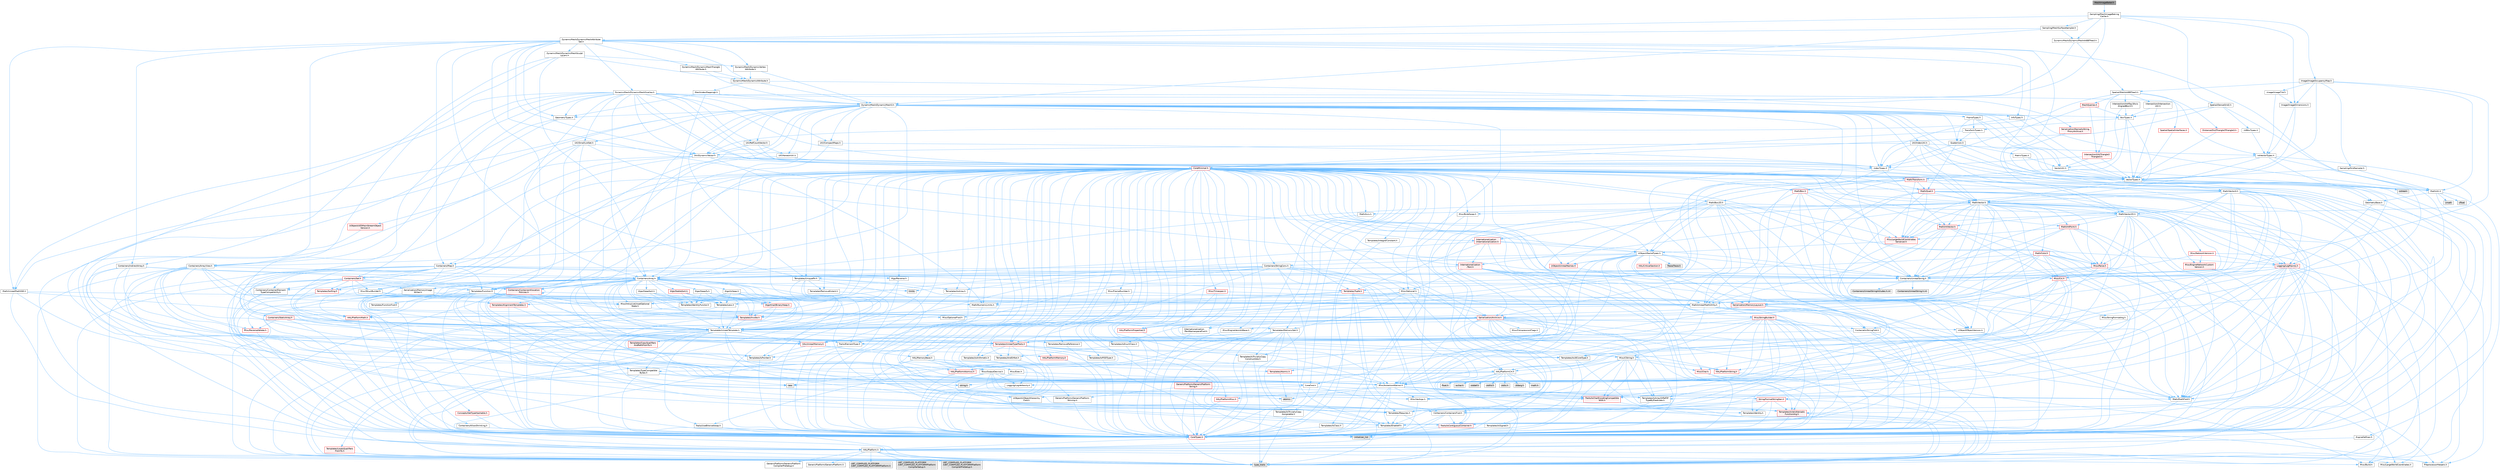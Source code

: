digraph "MeshImageBaker.h"
{
 // INTERACTIVE_SVG=YES
 // LATEX_PDF_SIZE
  bgcolor="transparent";
  edge [fontname=Helvetica,fontsize=10,labelfontname=Helvetica,labelfontsize=10];
  node [fontname=Helvetica,fontsize=10,shape=box,height=0.2,width=0.4];
  Node1 [id="Node000001",label="MeshImageBaker.h",height=0.2,width=0.4,color="gray40", fillcolor="grey60", style="filled", fontcolor="black",tooltip=" "];
  Node1 -> Node2 [id="edge1_Node000001_Node000002",color="steelblue1",style="solid",tooltip=" "];
  Node2 [id="Node000002",label="Sampling/MeshImageBaking\lCache.h",height=0.2,width=0.4,color="grey40", fillcolor="white", style="filled",URL="$dd/d09/MeshImageBakingCache_8h.html",tooltip=" "];
  Node2 -> Node3 [id="edge2_Node000002_Node000003",color="steelblue1",style="solid",tooltip=" "];
  Node3 [id="Node000003",label="DynamicMesh/DynamicMesh3.h",height=0.2,width=0.4,color="grey40", fillcolor="white", style="filled",URL="$d5/d34/DynamicMesh3_8h.html",tooltip=" "];
  Node3 -> Node4 [id="edge3_Node000003_Node000004",color="steelblue1",style="solid",tooltip=" "];
  Node4 [id="Node000004",label="BoxTypes.h",height=0.2,width=0.4,color="grey40", fillcolor="white", style="filled",URL="$d2/da2/BoxTypes_8h.html",tooltip=" "];
  Node4 -> Node5 [id="edge4_Node000004_Node000005",color="steelblue1",style="solid",tooltip=" "];
  Node5 [id="Node000005",label="Math/Box.h",height=0.2,width=0.4,color="red", fillcolor="#FFF0F0", style="filled",URL="$de/d0f/Box_8h.html",tooltip=" "];
  Node5 -> Node6 [id="edge5_Node000005_Node000006",color="steelblue1",style="solid",tooltip=" "];
  Node6 [id="Node000006",label="CoreTypes.h",height=0.2,width=0.4,color="red", fillcolor="#FFF0F0", style="filled",URL="$dc/dec/CoreTypes_8h.html",tooltip=" "];
  Node6 -> Node7 [id="edge6_Node000006_Node000007",color="steelblue1",style="solid",tooltip=" "];
  Node7 [id="Node000007",label="HAL/Platform.h",height=0.2,width=0.4,color="grey40", fillcolor="white", style="filled",URL="$d9/dd0/Platform_8h.html",tooltip=" "];
  Node7 -> Node8 [id="edge7_Node000007_Node000008",color="steelblue1",style="solid",tooltip=" "];
  Node8 [id="Node000008",label="Misc/Build.h",height=0.2,width=0.4,color="grey40", fillcolor="white", style="filled",URL="$d3/dbb/Build_8h.html",tooltip=" "];
  Node7 -> Node9 [id="edge8_Node000007_Node000009",color="steelblue1",style="solid",tooltip=" "];
  Node9 [id="Node000009",label="Misc/LargeWorldCoordinates.h",height=0.2,width=0.4,color="grey40", fillcolor="white", style="filled",URL="$d2/dcb/LargeWorldCoordinates_8h.html",tooltip=" "];
  Node7 -> Node10 [id="edge9_Node000007_Node000010",color="steelblue1",style="solid",tooltip=" "];
  Node10 [id="Node000010",label="type_traits",height=0.2,width=0.4,color="grey60", fillcolor="#E0E0E0", style="filled",tooltip=" "];
  Node7 -> Node11 [id="edge10_Node000007_Node000011",color="steelblue1",style="solid",tooltip=" "];
  Node11 [id="Node000011",label="PreprocessorHelpers.h",height=0.2,width=0.4,color="grey40", fillcolor="white", style="filled",URL="$db/ddb/PreprocessorHelpers_8h.html",tooltip=" "];
  Node7 -> Node12 [id="edge11_Node000007_Node000012",color="steelblue1",style="solid",tooltip=" "];
  Node12 [id="Node000012",label="UBT_COMPILED_PLATFORM\l/UBT_COMPILED_PLATFORMPlatform\lCompilerPreSetup.h",height=0.2,width=0.4,color="grey60", fillcolor="#E0E0E0", style="filled",tooltip=" "];
  Node7 -> Node13 [id="edge12_Node000007_Node000013",color="steelblue1",style="solid",tooltip=" "];
  Node13 [id="Node000013",label="GenericPlatform/GenericPlatform\lCompilerPreSetup.h",height=0.2,width=0.4,color="grey40", fillcolor="white", style="filled",URL="$d9/dc8/GenericPlatformCompilerPreSetup_8h.html",tooltip=" "];
  Node7 -> Node14 [id="edge13_Node000007_Node000014",color="steelblue1",style="solid",tooltip=" "];
  Node14 [id="Node000014",label="GenericPlatform/GenericPlatform.h",height=0.2,width=0.4,color="grey40", fillcolor="white", style="filled",URL="$d6/d84/GenericPlatform_8h.html",tooltip=" "];
  Node7 -> Node15 [id="edge14_Node000007_Node000015",color="steelblue1",style="solid",tooltip=" "];
  Node15 [id="Node000015",label="UBT_COMPILED_PLATFORM\l/UBT_COMPILED_PLATFORMPlatform.h",height=0.2,width=0.4,color="grey60", fillcolor="#E0E0E0", style="filled",tooltip=" "];
  Node7 -> Node16 [id="edge15_Node000007_Node000016",color="steelblue1",style="solid",tooltip=" "];
  Node16 [id="Node000016",label="UBT_COMPILED_PLATFORM\l/UBT_COMPILED_PLATFORMPlatform\lCompilerSetup.h",height=0.2,width=0.4,color="grey60", fillcolor="#E0E0E0", style="filled",tooltip=" "];
  Node5 -> Node20 [id="edge16_Node000005_Node000020",color="steelblue1",style="solid",tooltip=" "];
  Node20 [id="Node000020",label="Misc/AssertionMacros.h",height=0.2,width=0.4,color="grey40", fillcolor="white", style="filled",URL="$d0/dfa/AssertionMacros_8h.html",tooltip=" "];
  Node20 -> Node6 [id="edge17_Node000020_Node000006",color="steelblue1",style="solid",tooltip=" "];
  Node20 -> Node7 [id="edge18_Node000020_Node000007",color="steelblue1",style="solid",tooltip=" "];
  Node20 -> Node21 [id="edge19_Node000020_Node000021",color="steelblue1",style="solid",tooltip=" "];
  Node21 [id="Node000021",label="HAL/PlatformMisc.h",height=0.2,width=0.4,color="red", fillcolor="#FFF0F0", style="filled",URL="$d0/df5/PlatformMisc_8h.html",tooltip=" "];
  Node21 -> Node6 [id="edge20_Node000021_Node000006",color="steelblue1",style="solid",tooltip=" "];
  Node20 -> Node11 [id="edge21_Node000020_Node000011",color="steelblue1",style="solid",tooltip=" "];
  Node20 -> Node57 [id="edge22_Node000020_Node000057",color="steelblue1",style="solid",tooltip=" "];
  Node57 [id="Node000057",label="Templates/EnableIf.h",height=0.2,width=0.4,color="grey40", fillcolor="white", style="filled",URL="$d7/d60/EnableIf_8h.html",tooltip=" "];
  Node57 -> Node6 [id="edge23_Node000057_Node000006",color="steelblue1",style="solid",tooltip=" "];
  Node20 -> Node58 [id="edge24_Node000020_Node000058",color="steelblue1",style="solid",tooltip=" "];
  Node58 [id="Node000058",label="Templates/IsArrayOrRefOf\lTypeByPredicate.h",height=0.2,width=0.4,color="grey40", fillcolor="white", style="filled",URL="$d6/da1/IsArrayOrRefOfTypeByPredicate_8h.html",tooltip=" "];
  Node58 -> Node6 [id="edge25_Node000058_Node000006",color="steelblue1",style="solid",tooltip=" "];
  Node20 -> Node59 [id="edge26_Node000020_Node000059",color="steelblue1",style="solid",tooltip=" "];
  Node59 [id="Node000059",label="Templates/IsValidVariadic\lFunctionArg.h",height=0.2,width=0.4,color="red", fillcolor="#FFF0F0", style="filled",URL="$d0/dc8/IsValidVariadicFunctionArg_8h.html",tooltip=" "];
  Node59 -> Node6 [id="edge27_Node000059_Node000006",color="steelblue1",style="solid",tooltip=" "];
  Node59 -> Node10 [id="edge28_Node000059_Node000010",color="steelblue1",style="solid",tooltip=" "];
  Node20 -> Node61 [id="edge29_Node000020_Node000061",color="steelblue1",style="solid",tooltip=" "];
  Node61 [id="Node000061",label="Traits/IsCharEncodingCompatible\lWith.h",height=0.2,width=0.4,color="red", fillcolor="#FFF0F0", style="filled",URL="$df/dd1/IsCharEncodingCompatibleWith_8h.html",tooltip=" "];
  Node61 -> Node10 [id="edge30_Node000061_Node000010",color="steelblue1",style="solid",tooltip=" "];
  Node20 -> Node63 [id="edge31_Node000020_Node000063",color="steelblue1",style="solid",tooltip=" "];
  Node63 [id="Node000063",label="Misc/VarArgs.h",height=0.2,width=0.4,color="grey40", fillcolor="white", style="filled",URL="$d5/d6f/VarArgs_8h.html",tooltip=" "];
  Node63 -> Node6 [id="edge32_Node000063_Node000006",color="steelblue1",style="solid",tooltip=" "];
  Node20 -> Node64 [id="edge33_Node000020_Node000064",color="steelblue1",style="solid",tooltip=" "];
  Node64 [id="Node000064",label="String/FormatStringSan.h",height=0.2,width=0.4,color="red", fillcolor="#FFF0F0", style="filled",URL="$d3/d8b/FormatStringSan_8h.html",tooltip=" "];
  Node64 -> Node10 [id="edge34_Node000064_Node000010",color="steelblue1",style="solid",tooltip=" "];
  Node64 -> Node6 [id="edge35_Node000064_Node000006",color="steelblue1",style="solid",tooltip=" "];
  Node64 -> Node65 [id="edge36_Node000064_Node000065",color="steelblue1",style="solid",tooltip=" "];
  Node65 [id="Node000065",label="Templates/Requires.h",height=0.2,width=0.4,color="grey40", fillcolor="white", style="filled",URL="$dc/d96/Requires_8h.html",tooltip=" "];
  Node65 -> Node57 [id="edge37_Node000065_Node000057",color="steelblue1",style="solid",tooltip=" "];
  Node65 -> Node10 [id="edge38_Node000065_Node000010",color="steelblue1",style="solid",tooltip=" "];
  Node64 -> Node66 [id="edge39_Node000064_Node000066",color="steelblue1",style="solid",tooltip=" "];
  Node66 [id="Node000066",label="Templates/Identity.h",height=0.2,width=0.4,color="grey40", fillcolor="white", style="filled",URL="$d0/dd5/Identity_8h.html",tooltip=" "];
  Node64 -> Node59 [id="edge40_Node000064_Node000059",color="steelblue1",style="solid",tooltip=" "];
  Node64 -> Node29 [id="edge41_Node000064_Node000029",color="steelblue1",style="solid",tooltip=" "];
  Node29 [id="Node000029",label="Containers/ContainersFwd.h",height=0.2,width=0.4,color="grey40", fillcolor="white", style="filled",URL="$d4/d0a/ContainersFwd_8h.html",tooltip=" "];
  Node29 -> Node7 [id="edge42_Node000029_Node000007",color="steelblue1",style="solid",tooltip=" "];
  Node29 -> Node6 [id="edge43_Node000029_Node000006",color="steelblue1",style="solid",tooltip=" "];
  Node29 -> Node26 [id="edge44_Node000029_Node000026",color="steelblue1",style="solid",tooltip=" "];
  Node26 [id="Node000026",label="Traits/IsContiguousContainer.h",height=0.2,width=0.4,color="red", fillcolor="#FFF0F0", style="filled",URL="$d5/d3c/IsContiguousContainer_8h.html",tooltip=" "];
  Node26 -> Node6 [id="edge45_Node000026_Node000006",color="steelblue1",style="solid",tooltip=" "];
  Node26 -> Node25 [id="edge46_Node000026_Node000025",color="steelblue1",style="solid",tooltip=" "];
  Node25 [id="Node000025",label="initializer_list",height=0.2,width=0.4,color="grey60", fillcolor="#E0E0E0", style="filled",tooltip=" "];
  Node20 -> Node70 [id="edge47_Node000020_Node000070",color="steelblue1",style="solid",tooltip=" "];
  Node70 [id="Node000070",label="atomic",height=0.2,width=0.4,color="grey60", fillcolor="#E0E0E0", style="filled",tooltip=" "];
  Node5 -> Node30 [id="edge48_Node000005_Node000030",color="steelblue1",style="solid",tooltip=" "];
  Node30 [id="Node000030",label="Math/MathFwd.h",height=0.2,width=0.4,color="grey40", fillcolor="white", style="filled",URL="$d2/d10/MathFwd_8h.html",tooltip=" "];
  Node30 -> Node7 [id="edge49_Node000030_Node000007",color="steelblue1",style="solid",tooltip=" "];
  Node5 -> Node71 [id="edge50_Node000005_Node000071",color="steelblue1",style="solid",tooltip=" "];
  Node71 [id="Node000071",label="Math/UnrealMathUtility.h",height=0.2,width=0.4,color="grey40", fillcolor="white", style="filled",URL="$db/db8/UnrealMathUtility_8h.html",tooltip=" "];
  Node71 -> Node6 [id="edge51_Node000071_Node000006",color="steelblue1",style="solid",tooltip=" "];
  Node71 -> Node20 [id="edge52_Node000071_Node000020",color="steelblue1",style="solid",tooltip=" "];
  Node71 -> Node72 [id="edge53_Node000071_Node000072",color="steelblue1",style="solid",tooltip=" "];
  Node72 [id="Node000072",label="HAL/PlatformMath.h",height=0.2,width=0.4,color="red", fillcolor="#FFF0F0", style="filled",URL="$dc/d53/PlatformMath_8h.html",tooltip=" "];
  Node72 -> Node6 [id="edge54_Node000072_Node000006",color="steelblue1",style="solid",tooltip=" "];
  Node71 -> Node30 [id="edge55_Node000071_Node000030",color="steelblue1",style="solid",tooltip=" "];
  Node71 -> Node66 [id="edge56_Node000071_Node000066",color="steelblue1",style="solid",tooltip=" "];
  Node71 -> Node65 [id="edge57_Node000071_Node000065",color="steelblue1",style="solid",tooltip=" "];
  Node5 -> Node91 [id="edge58_Node000005_Node000091",color="steelblue1",style="solid",tooltip=" "];
  Node91 [id="Node000091",label="Containers/UnrealString.h",height=0.2,width=0.4,color="grey40", fillcolor="white", style="filled",URL="$d5/dba/UnrealString_8h.html",tooltip=" "];
  Node91 -> Node92 [id="edge59_Node000091_Node000092",color="steelblue1",style="solid",tooltip=" "];
  Node92 [id="Node000092",label="Containers/UnrealStringIncludes.h.inl",height=0.2,width=0.4,color="grey60", fillcolor="#E0E0E0", style="filled",tooltip=" "];
  Node91 -> Node93 [id="edge60_Node000091_Node000093",color="steelblue1",style="solid",tooltip=" "];
  Node93 [id="Node000093",label="Containers/UnrealString.h.inl",height=0.2,width=0.4,color="grey60", fillcolor="#E0E0E0", style="filled",tooltip=" "];
  Node91 -> Node94 [id="edge61_Node000091_Node000094",color="steelblue1",style="solid",tooltip=" "];
  Node94 [id="Node000094",label="Misc/StringFormatArg.h",height=0.2,width=0.4,color="grey40", fillcolor="white", style="filled",URL="$d2/d16/StringFormatArg_8h.html",tooltip=" "];
  Node94 -> Node29 [id="edge62_Node000094_Node000029",color="steelblue1",style="solid",tooltip=" "];
  Node5 -> Node95 [id="edge63_Node000005_Node000095",color="steelblue1",style="solid",tooltip=" "];
  Node95 [id="Node000095",label="Math/Vector.h",height=0.2,width=0.4,color="grey40", fillcolor="white", style="filled",URL="$d6/dbe/Vector_8h.html",tooltip=" "];
  Node95 -> Node6 [id="edge64_Node000095_Node000006",color="steelblue1",style="solid",tooltip=" "];
  Node95 -> Node20 [id="edge65_Node000095_Node000020",color="steelblue1",style="solid",tooltip=" "];
  Node95 -> Node30 [id="edge66_Node000095_Node000030",color="steelblue1",style="solid",tooltip=" "];
  Node95 -> Node43 [id="edge67_Node000095_Node000043",color="steelblue1",style="solid",tooltip=" "];
  Node43 [id="Node000043",label="Math/NumericLimits.h",height=0.2,width=0.4,color="grey40", fillcolor="white", style="filled",URL="$df/d1b/NumericLimits_8h.html",tooltip=" "];
  Node43 -> Node6 [id="edge68_Node000043_Node000006",color="steelblue1",style="solid",tooltip=" "];
  Node95 -> Node96 [id="edge69_Node000095_Node000096",color="steelblue1",style="solid",tooltip=" "];
  Node96 [id="Node000096",label="Misc/Crc.h",height=0.2,width=0.4,color="red", fillcolor="#FFF0F0", style="filled",URL="$d4/dd2/Crc_8h.html",tooltip=" "];
  Node96 -> Node6 [id="edge70_Node000096_Node000006",color="steelblue1",style="solid",tooltip=" "];
  Node96 -> Node97 [id="edge71_Node000096_Node000097",color="steelblue1",style="solid",tooltip=" "];
  Node97 [id="Node000097",label="HAL/PlatformString.h",height=0.2,width=0.4,color="red", fillcolor="#FFF0F0", style="filled",URL="$db/db5/PlatformString_8h.html",tooltip=" "];
  Node97 -> Node6 [id="edge72_Node000097_Node000006",color="steelblue1",style="solid",tooltip=" "];
  Node96 -> Node20 [id="edge73_Node000096_Node000020",color="steelblue1",style="solid",tooltip=" "];
  Node96 -> Node99 [id="edge74_Node000096_Node000099",color="steelblue1",style="solid",tooltip=" "];
  Node99 [id="Node000099",label="Misc/CString.h",height=0.2,width=0.4,color="grey40", fillcolor="white", style="filled",URL="$d2/d49/CString_8h.html",tooltip=" "];
  Node99 -> Node6 [id="edge75_Node000099_Node000006",color="steelblue1",style="solid",tooltip=" "];
  Node99 -> Node33 [id="edge76_Node000099_Node000033",color="steelblue1",style="solid",tooltip=" "];
  Node33 [id="Node000033",label="HAL/PlatformCrt.h",height=0.2,width=0.4,color="grey40", fillcolor="white", style="filled",URL="$d8/d75/PlatformCrt_8h.html",tooltip=" "];
  Node33 -> Node34 [id="edge77_Node000033_Node000034",color="steelblue1",style="solid",tooltip=" "];
  Node34 [id="Node000034",label="new",height=0.2,width=0.4,color="grey60", fillcolor="#E0E0E0", style="filled",tooltip=" "];
  Node33 -> Node35 [id="edge78_Node000033_Node000035",color="steelblue1",style="solid",tooltip=" "];
  Node35 [id="Node000035",label="wchar.h",height=0.2,width=0.4,color="grey60", fillcolor="#E0E0E0", style="filled",tooltip=" "];
  Node33 -> Node36 [id="edge79_Node000033_Node000036",color="steelblue1",style="solid",tooltip=" "];
  Node36 [id="Node000036",label="stddef.h",height=0.2,width=0.4,color="grey60", fillcolor="#E0E0E0", style="filled",tooltip=" "];
  Node33 -> Node37 [id="edge80_Node000033_Node000037",color="steelblue1",style="solid",tooltip=" "];
  Node37 [id="Node000037",label="stdlib.h",height=0.2,width=0.4,color="grey60", fillcolor="#E0E0E0", style="filled",tooltip=" "];
  Node33 -> Node38 [id="edge81_Node000033_Node000038",color="steelblue1",style="solid",tooltip=" "];
  Node38 [id="Node000038",label="stdio.h",height=0.2,width=0.4,color="grey60", fillcolor="#E0E0E0", style="filled",tooltip=" "];
  Node33 -> Node39 [id="edge82_Node000033_Node000039",color="steelblue1",style="solid",tooltip=" "];
  Node39 [id="Node000039",label="stdarg.h",height=0.2,width=0.4,color="grey60", fillcolor="#E0E0E0", style="filled",tooltip=" "];
  Node33 -> Node40 [id="edge83_Node000033_Node000040",color="steelblue1",style="solid",tooltip=" "];
  Node40 [id="Node000040",label="math.h",height=0.2,width=0.4,color="grey60", fillcolor="#E0E0E0", style="filled",tooltip=" "];
  Node33 -> Node41 [id="edge84_Node000033_Node000041",color="steelblue1",style="solid",tooltip=" "];
  Node41 [id="Node000041",label="float.h",height=0.2,width=0.4,color="grey60", fillcolor="#E0E0E0", style="filled",tooltip=" "];
  Node33 -> Node42 [id="edge85_Node000033_Node000042",color="steelblue1",style="solid",tooltip=" "];
  Node42 [id="Node000042",label="string.h",height=0.2,width=0.4,color="grey60", fillcolor="#E0E0E0", style="filled",tooltip=" "];
  Node99 -> Node97 [id="edge86_Node000099_Node000097",color="steelblue1",style="solid",tooltip=" "];
  Node99 -> Node20 [id="edge87_Node000099_Node000020",color="steelblue1",style="solid",tooltip=" "];
  Node99 -> Node100 [id="edge88_Node000099_Node000100",color="steelblue1",style="solid",tooltip=" "];
  Node100 [id="Node000100",label="Misc/Char.h",height=0.2,width=0.4,color="red", fillcolor="#FFF0F0", style="filled",URL="$d0/d58/Char_8h.html",tooltip=" "];
  Node100 -> Node6 [id="edge89_Node000100_Node000006",color="steelblue1",style="solid",tooltip=" "];
  Node100 -> Node10 [id="edge90_Node000100_Node000010",color="steelblue1",style="solid",tooltip=" "];
  Node99 -> Node63 [id="edge91_Node000099_Node000063",color="steelblue1",style="solid",tooltip=" "];
  Node99 -> Node58 [id="edge92_Node000099_Node000058",color="steelblue1",style="solid",tooltip=" "];
  Node99 -> Node59 [id="edge93_Node000099_Node000059",color="steelblue1",style="solid",tooltip=" "];
  Node99 -> Node61 [id="edge94_Node000099_Node000061",color="steelblue1",style="solid",tooltip=" "];
  Node96 -> Node100 [id="edge95_Node000096_Node000100",color="steelblue1",style="solid",tooltip=" "];
  Node96 -> Node78 [id="edge96_Node000096_Node000078",color="steelblue1",style="solid",tooltip=" "];
  Node78 [id="Node000078",label="Templates/UnrealTypeTraits.h",height=0.2,width=0.4,color="red", fillcolor="#FFF0F0", style="filled",URL="$d2/d2d/UnrealTypeTraits_8h.html",tooltip=" "];
  Node78 -> Node6 [id="edge97_Node000078_Node000006",color="steelblue1",style="solid",tooltip=" "];
  Node78 -> Node79 [id="edge98_Node000078_Node000079",color="steelblue1",style="solid",tooltip=" "];
  Node79 [id="Node000079",label="Templates/IsPointer.h",height=0.2,width=0.4,color="grey40", fillcolor="white", style="filled",URL="$d7/d05/IsPointer_8h.html",tooltip=" "];
  Node79 -> Node6 [id="edge99_Node000079_Node000006",color="steelblue1",style="solid",tooltip=" "];
  Node78 -> Node20 [id="edge100_Node000078_Node000020",color="steelblue1",style="solid",tooltip=" "];
  Node78 -> Node74 [id="edge101_Node000078_Node000074",color="steelblue1",style="solid",tooltip=" "];
  Node74 [id="Node000074",label="Templates/AndOrNot.h",height=0.2,width=0.4,color="grey40", fillcolor="white", style="filled",URL="$db/d0a/AndOrNot_8h.html",tooltip=" "];
  Node74 -> Node6 [id="edge102_Node000074_Node000006",color="steelblue1",style="solid",tooltip=" "];
  Node78 -> Node57 [id="edge103_Node000078_Node000057",color="steelblue1",style="solid",tooltip=" "];
  Node78 -> Node80 [id="edge104_Node000078_Node000080",color="steelblue1",style="solid",tooltip=" "];
  Node80 [id="Node000080",label="Templates/IsArithmetic.h",height=0.2,width=0.4,color="grey40", fillcolor="white", style="filled",URL="$d2/d5d/IsArithmetic_8h.html",tooltip=" "];
  Node80 -> Node6 [id="edge105_Node000080_Node000006",color="steelblue1",style="solid",tooltip=" "];
  Node78 -> Node82 [id="edge106_Node000078_Node000082",color="steelblue1",style="solid",tooltip=" "];
  Node82 [id="Node000082",label="Templates/IsPODType.h",height=0.2,width=0.4,color="grey40", fillcolor="white", style="filled",URL="$d7/db1/IsPODType_8h.html",tooltip=" "];
  Node82 -> Node6 [id="edge107_Node000082_Node000006",color="steelblue1",style="solid",tooltip=" "];
  Node78 -> Node83 [id="edge108_Node000078_Node000083",color="steelblue1",style="solid",tooltip=" "];
  Node83 [id="Node000083",label="Templates/IsUECoreType.h",height=0.2,width=0.4,color="grey40", fillcolor="white", style="filled",URL="$d1/db8/IsUECoreType_8h.html",tooltip=" "];
  Node83 -> Node6 [id="edge109_Node000083_Node000006",color="steelblue1",style="solid",tooltip=" "];
  Node83 -> Node10 [id="edge110_Node000083_Node000010",color="steelblue1",style="solid",tooltip=" "];
  Node78 -> Node84 [id="edge111_Node000078_Node000084",color="steelblue1",style="solid",tooltip=" "];
  Node84 [id="Node000084",label="Templates/IsTriviallyCopy\lConstructible.h",height=0.2,width=0.4,color="grey40", fillcolor="white", style="filled",URL="$d3/d78/IsTriviallyCopyConstructible_8h.html",tooltip=" "];
  Node84 -> Node6 [id="edge112_Node000084_Node000006",color="steelblue1",style="solid",tooltip=" "];
  Node84 -> Node10 [id="edge113_Node000084_Node000010",color="steelblue1",style="solid",tooltip=" "];
  Node95 -> Node71 [id="edge114_Node000095_Node000071",color="steelblue1",style="solid",tooltip=" "];
  Node95 -> Node91 [id="edge115_Node000095_Node000091",color="steelblue1",style="solid",tooltip=" "];
  Node95 -> Node104 [id="edge116_Node000095_Node000104",color="steelblue1",style="solid",tooltip=" "];
  Node104 [id="Node000104",label="Misc/Parse.h",height=0.2,width=0.4,color="red", fillcolor="#FFF0F0", style="filled",URL="$dc/d71/Parse_8h.html",tooltip=" "];
  Node104 -> Node23 [id="edge117_Node000104_Node000023",color="steelblue1",style="solid",tooltip=" "];
  Node23 [id="Node000023",label="Containers/StringFwd.h",height=0.2,width=0.4,color="grey40", fillcolor="white", style="filled",URL="$df/d37/StringFwd_8h.html",tooltip=" "];
  Node23 -> Node6 [id="edge118_Node000023_Node000006",color="steelblue1",style="solid",tooltip=" "];
  Node23 -> Node24 [id="edge119_Node000023_Node000024",color="steelblue1",style="solid",tooltip=" "];
  Node24 [id="Node000024",label="Traits/ElementType.h",height=0.2,width=0.4,color="grey40", fillcolor="white", style="filled",URL="$d5/d4f/ElementType_8h.html",tooltip=" "];
  Node24 -> Node7 [id="edge120_Node000024_Node000007",color="steelblue1",style="solid",tooltip=" "];
  Node24 -> Node25 [id="edge121_Node000024_Node000025",color="steelblue1",style="solid",tooltip=" "];
  Node24 -> Node10 [id="edge122_Node000024_Node000010",color="steelblue1",style="solid",tooltip=" "];
  Node23 -> Node26 [id="edge123_Node000023_Node000026",color="steelblue1",style="solid",tooltip=" "];
  Node104 -> Node91 [id="edge124_Node000104_Node000091",color="steelblue1",style="solid",tooltip=" "];
  Node104 -> Node6 [id="edge125_Node000104_Node000006",color="steelblue1",style="solid",tooltip=" "];
  Node104 -> Node33 [id="edge126_Node000104_Node000033",color="steelblue1",style="solid",tooltip=" "];
  Node104 -> Node8 [id="edge127_Node000104_Node000008",color="steelblue1",style="solid",tooltip=" "];
  Node104 -> Node105 [id="edge128_Node000104_Node000105",color="steelblue1",style="solid",tooltip=" "];
  Node105 [id="Node000105",label="Templates/Function.h",height=0.2,width=0.4,color="grey40", fillcolor="white", style="filled",URL="$df/df5/Function_8h.html",tooltip=" "];
  Node105 -> Node6 [id="edge129_Node000105_Node000006",color="steelblue1",style="solid",tooltip=" "];
  Node105 -> Node20 [id="edge130_Node000105_Node000020",color="steelblue1",style="solid",tooltip=" "];
  Node105 -> Node106 [id="edge131_Node000105_Node000106",color="steelblue1",style="solid",tooltip=" "];
  Node106 [id="Node000106",label="Misc/IntrusiveUnsetOptional\lState.h",height=0.2,width=0.4,color="grey40", fillcolor="white", style="filled",URL="$d2/d0a/IntrusiveUnsetOptionalState_8h.html",tooltip=" "];
  Node106 -> Node107 [id="edge132_Node000106_Node000107",color="steelblue1",style="solid",tooltip=" "];
  Node107 [id="Node000107",label="Misc/OptionalFwd.h",height=0.2,width=0.4,color="grey40", fillcolor="white", style="filled",URL="$dc/d50/OptionalFwd_8h.html",tooltip=" "];
  Node105 -> Node108 [id="edge133_Node000105_Node000108",color="steelblue1",style="solid",tooltip=" "];
  Node108 [id="Node000108",label="HAL/UnrealMemory.h",height=0.2,width=0.4,color="red", fillcolor="#FFF0F0", style="filled",URL="$d9/d96/UnrealMemory_8h.html",tooltip=" "];
  Node108 -> Node6 [id="edge134_Node000108_Node000006",color="steelblue1",style="solid",tooltip=" "];
  Node108 -> Node110 [id="edge135_Node000108_Node000110",color="steelblue1",style="solid",tooltip=" "];
  Node110 [id="Node000110",label="HAL/MemoryBase.h",height=0.2,width=0.4,color="grey40", fillcolor="white", style="filled",URL="$d6/d9f/MemoryBase_8h.html",tooltip=" "];
  Node110 -> Node6 [id="edge136_Node000110_Node000006",color="steelblue1",style="solid",tooltip=" "];
  Node110 -> Node50 [id="edge137_Node000110_Node000050",color="steelblue1",style="solid",tooltip=" "];
  Node50 [id="Node000050",label="HAL/PlatformAtomics.h",height=0.2,width=0.4,color="red", fillcolor="#FFF0F0", style="filled",URL="$d3/d36/PlatformAtomics_8h.html",tooltip=" "];
  Node50 -> Node6 [id="edge138_Node000050_Node000006",color="steelblue1",style="solid",tooltip=" "];
  Node110 -> Node33 [id="edge139_Node000110_Node000033",color="steelblue1",style="solid",tooltip=" "];
  Node110 -> Node111 [id="edge140_Node000110_Node000111",color="steelblue1",style="solid",tooltip=" "];
  Node111 [id="Node000111",label="Misc/Exec.h",height=0.2,width=0.4,color="grey40", fillcolor="white", style="filled",URL="$de/ddb/Exec_8h.html",tooltip=" "];
  Node111 -> Node6 [id="edge141_Node000111_Node000006",color="steelblue1",style="solid",tooltip=" "];
  Node111 -> Node20 [id="edge142_Node000111_Node000020",color="steelblue1",style="solid",tooltip=" "];
  Node110 -> Node112 [id="edge143_Node000110_Node000112",color="steelblue1",style="solid",tooltip=" "];
  Node112 [id="Node000112",label="Misc/OutputDevice.h",height=0.2,width=0.4,color="grey40", fillcolor="white", style="filled",URL="$d7/d32/OutputDevice_8h.html",tooltip=" "];
  Node112 -> Node28 [id="edge144_Node000112_Node000028",color="steelblue1",style="solid",tooltip=" "];
  Node28 [id="Node000028",label="CoreFwd.h",height=0.2,width=0.4,color="grey40", fillcolor="white", style="filled",URL="$d1/d1e/CoreFwd_8h.html",tooltip=" "];
  Node28 -> Node6 [id="edge145_Node000028_Node000006",color="steelblue1",style="solid",tooltip=" "];
  Node28 -> Node29 [id="edge146_Node000028_Node000029",color="steelblue1",style="solid",tooltip=" "];
  Node28 -> Node30 [id="edge147_Node000028_Node000030",color="steelblue1",style="solid",tooltip=" "];
  Node28 -> Node31 [id="edge148_Node000028_Node000031",color="steelblue1",style="solid",tooltip=" "];
  Node31 [id="Node000031",label="UObject/UObjectHierarchy\lFwd.h",height=0.2,width=0.4,color="grey40", fillcolor="white", style="filled",URL="$d3/d13/UObjectHierarchyFwd_8h.html",tooltip=" "];
  Node112 -> Node6 [id="edge149_Node000112_Node000006",color="steelblue1",style="solid",tooltip=" "];
  Node112 -> Node113 [id="edge150_Node000112_Node000113",color="steelblue1",style="solid",tooltip=" "];
  Node113 [id="Node000113",label="Logging/LogVerbosity.h",height=0.2,width=0.4,color="grey40", fillcolor="white", style="filled",URL="$d2/d8f/LogVerbosity_8h.html",tooltip=" "];
  Node113 -> Node6 [id="edge151_Node000113_Node000006",color="steelblue1",style="solid",tooltip=" "];
  Node112 -> Node63 [id="edge152_Node000112_Node000063",color="steelblue1",style="solid",tooltip=" "];
  Node112 -> Node58 [id="edge153_Node000112_Node000058",color="steelblue1",style="solid",tooltip=" "];
  Node112 -> Node59 [id="edge154_Node000112_Node000059",color="steelblue1",style="solid",tooltip=" "];
  Node112 -> Node61 [id="edge155_Node000112_Node000061",color="steelblue1",style="solid",tooltip=" "];
  Node110 -> Node114 [id="edge156_Node000110_Node000114",color="steelblue1",style="solid",tooltip=" "];
  Node114 [id="Node000114",label="Templates/Atomic.h",height=0.2,width=0.4,color="red", fillcolor="#FFF0F0", style="filled",URL="$d3/d91/Atomic_8h.html",tooltip=" "];
  Node114 -> Node70 [id="edge157_Node000114_Node000070",color="steelblue1",style="solid",tooltip=" "];
  Node108 -> Node119 [id="edge158_Node000108_Node000119",color="steelblue1",style="solid",tooltip=" "];
  Node119 [id="Node000119",label="HAL/PlatformMemory.h",height=0.2,width=0.4,color="red", fillcolor="#FFF0F0", style="filled",URL="$de/d68/PlatformMemory_8h.html",tooltip=" "];
  Node119 -> Node6 [id="edge159_Node000119_Node000006",color="steelblue1",style="solid",tooltip=" "];
  Node108 -> Node79 [id="edge160_Node000108_Node000079",color="steelblue1",style="solid",tooltip=" "];
  Node105 -> Node122 [id="edge161_Node000105_Node000122",color="steelblue1",style="solid",tooltip=" "];
  Node122 [id="Node000122",label="Templates/FunctionFwd.h",height=0.2,width=0.4,color="grey40", fillcolor="white", style="filled",URL="$d6/d54/FunctionFwd_8h.html",tooltip=" "];
  Node105 -> Node78 [id="edge162_Node000105_Node000078",color="steelblue1",style="solid",tooltip=" "];
  Node105 -> Node123 [id="edge163_Node000105_Node000123",color="steelblue1",style="solid",tooltip=" "];
  Node123 [id="Node000123",label="Templates/Invoke.h",height=0.2,width=0.4,color="red", fillcolor="#FFF0F0", style="filled",URL="$d7/deb/Invoke_8h.html",tooltip=" "];
  Node123 -> Node6 [id="edge164_Node000123_Node000006",color="steelblue1",style="solid",tooltip=" "];
  Node123 -> Node125 [id="edge165_Node000123_Node000125",color="steelblue1",style="solid",tooltip=" "];
  Node125 [id="Node000125",label="Templates/UnrealTemplate.h",height=0.2,width=0.4,color="grey40", fillcolor="white", style="filled",URL="$d4/d24/UnrealTemplate_8h.html",tooltip=" "];
  Node125 -> Node6 [id="edge166_Node000125_Node000006",color="steelblue1",style="solid",tooltip=" "];
  Node125 -> Node79 [id="edge167_Node000125_Node000079",color="steelblue1",style="solid",tooltip=" "];
  Node125 -> Node108 [id="edge168_Node000125_Node000108",color="steelblue1",style="solid",tooltip=" "];
  Node125 -> Node126 [id="edge169_Node000125_Node000126",color="steelblue1",style="solid",tooltip=" "];
  Node126 [id="Node000126",label="Templates/CopyQualifiers\lAndRefsFromTo.h",height=0.2,width=0.4,color="red", fillcolor="#FFF0F0", style="filled",URL="$d3/db3/CopyQualifiersAndRefsFromTo_8h.html",tooltip=" "];
  Node125 -> Node78 [id="edge170_Node000125_Node000078",color="steelblue1",style="solid",tooltip=" "];
  Node125 -> Node76 [id="edge171_Node000125_Node000076",color="steelblue1",style="solid",tooltip=" "];
  Node76 [id="Node000076",label="Templates/RemoveReference.h",height=0.2,width=0.4,color="grey40", fillcolor="white", style="filled",URL="$da/dbe/RemoveReference_8h.html",tooltip=" "];
  Node76 -> Node6 [id="edge172_Node000076_Node000006",color="steelblue1",style="solid",tooltip=" "];
  Node125 -> Node65 [id="edge173_Node000125_Node000065",color="steelblue1",style="solid",tooltip=" "];
  Node125 -> Node88 [id="edge174_Node000125_Node000088",color="steelblue1",style="solid",tooltip=" "];
  Node88 [id="Node000088",label="Templates/TypeCompatible\lBytes.h",height=0.2,width=0.4,color="grey40", fillcolor="white", style="filled",URL="$df/d0a/TypeCompatibleBytes_8h.html",tooltip=" "];
  Node88 -> Node6 [id="edge175_Node000088_Node000006",color="steelblue1",style="solid",tooltip=" "];
  Node88 -> Node42 [id="edge176_Node000088_Node000042",color="steelblue1",style="solid",tooltip=" "];
  Node88 -> Node34 [id="edge177_Node000088_Node000034",color="steelblue1",style="solid",tooltip=" "];
  Node88 -> Node10 [id="edge178_Node000088_Node000010",color="steelblue1",style="solid",tooltip=" "];
  Node125 -> Node66 [id="edge179_Node000125_Node000066",color="steelblue1",style="solid",tooltip=" "];
  Node125 -> Node26 [id="edge180_Node000125_Node000026",color="steelblue1",style="solid",tooltip=" "];
  Node125 -> Node128 [id="edge181_Node000125_Node000128",color="steelblue1",style="solid",tooltip=" "];
  Node128 [id="Node000128",label="Traits/UseBitwiseSwap.h",height=0.2,width=0.4,color="grey40", fillcolor="white", style="filled",URL="$db/df3/UseBitwiseSwap_8h.html",tooltip=" "];
  Node128 -> Node6 [id="edge182_Node000128_Node000006",color="steelblue1",style="solid",tooltip=" "];
  Node128 -> Node10 [id="edge183_Node000128_Node000010",color="steelblue1",style="solid",tooltip=" "];
  Node125 -> Node10 [id="edge184_Node000125_Node000010",color="steelblue1",style="solid",tooltip=" "];
  Node123 -> Node10 [id="edge185_Node000123_Node000010",color="steelblue1",style="solid",tooltip=" "];
  Node105 -> Node125 [id="edge186_Node000105_Node000125",color="steelblue1",style="solid",tooltip=" "];
  Node105 -> Node65 [id="edge187_Node000105_Node000065",color="steelblue1",style="solid",tooltip=" "];
  Node105 -> Node71 [id="edge188_Node000105_Node000071",color="steelblue1",style="solid",tooltip=" "];
  Node105 -> Node34 [id="edge189_Node000105_Node000034",color="steelblue1",style="solid",tooltip=" "];
  Node105 -> Node10 [id="edge190_Node000105_Node000010",color="steelblue1",style="solid",tooltip=" "];
  Node95 -> Node129 [id="edge191_Node000095_Node000129",color="steelblue1",style="solid",tooltip=" "];
  Node129 [id="Node000129",label="Misc/LargeWorldCoordinates\lSerializer.h",height=0.2,width=0.4,color="red", fillcolor="#FFF0F0", style="filled",URL="$d7/df9/LargeWorldCoordinatesSerializer_8h.html",tooltip=" "];
  Node129 -> Node130 [id="edge192_Node000129_Node000130",color="steelblue1",style="solid",tooltip=" "];
  Node130 [id="Node000130",label="UObject/NameTypes.h",height=0.2,width=0.4,color="grey40", fillcolor="white", style="filled",URL="$d6/d35/NameTypes_8h.html",tooltip=" "];
  Node130 -> Node6 [id="edge193_Node000130_Node000006",color="steelblue1",style="solid",tooltip=" "];
  Node130 -> Node20 [id="edge194_Node000130_Node000020",color="steelblue1",style="solid",tooltip=" "];
  Node130 -> Node108 [id="edge195_Node000130_Node000108",color="steelblue1",style="solid",tooltip=" "];
  Node130 -> Node78 [id="edge196_Node000130_Node000078",color="steelblue1",style="solid",tooltip=" "];
  Node130 -> Node125 [id="edge197_Node000130_Node000125",color="steelblue1",style="solid",tooltip=" "];
  Node130 -> Node91 [id="edge198_Node000130_Node000091",color="steelblue1",style="solid",tooltip=" "];
  Node130 -> Node131 [id="edge199_Node000130_Node000131",color="steelblue1",style="solid",tooltip=" "];
  Node131 [id="Node000131",label="HAL/CriticalSection.h",height=0.2,width=0.4,color="red", fillcolor="#FFF0F0", style="filled",URL="$d6/d90/CriticalSection_8h.html",tooltip=" "];
  Node130 -> Node134 [id="edge200_Node000130_Node000134",color="steelblue1",style="solid",tooltip=" "];
  Node134 [id="Node000134",label="Containers/StringConv.h",height=0.2,width=0.4,color="grey40", fillcolor="white", style="filled",URL="$d3/ddf/StringConv_8h.html",tooltip=" "];
  Node134 -> Node6 [id="edge201_Node000134_Node000006",color="steelblue1",style="solid",tooltip=" "];
  Node134 -> Node20 [id="edge202_Node000134_Node000020",color="steelblue1",style="solid",tooltip=" "];
  Node134 -> Node135 [id="edge203_Node000134_Node000135",color="steelblue1",style="solid",tooltip=" "];
  Node135 [id="Node000135",label="Containers/ContainerAllocation\lPolicies.h",height=0.2,width=0.4,color="red", fillcolor="#FFF0F0", style="filled",URL="$d7/dff/ContainerAllocationPolicies_8h.html",tooltip=" "];
  Node135 -> Node6 [id="edge204_Node000135_Node000006",color="steelblue1",style="solid",tooltip=" "];
  Node135 -> Node135 [id="edge205_Node000135_Node000135",color="steelblue1",style="solid",tooltip=" "];
  Node135 -> Node72 [id="edge206_Node000135_Node000072",color="steelblue1",style="solid",tooltip=" "];
  Node135 -> Node108 [id="edge207_Node000135_Node000108",color="steelblue1",style="solid",tooltip=" "];
  Node135 -> Node43 [id="edge208_Node000135_Node000043",color="steelblue1",style="solid",tooltip=" "];
  Node135 -> Node20 [id="edge209_Node000135_Node000020",color="steelblue1",style="solid",tooltip=" "];
  Node135 -> Node138 [id="edge210_Node000135_Node000138",color="steelblue1",style="solid",tooltip=" "];
  Node138 [id="Node000138",label="Templates/MemoryOps.h",height=0.2,width=0.4,color="grey40", fillcolor="white", style="filled",URL="$db/dea/MemoryOps_8h.html",tooltip=" "];
  Node138 -> Node6 [id="edge211_Node000138_Node000006",color="steelblue1",style="solid",tooltip=" "];
  Node138 -> Node108 [id="edge212_Node000138_Node000108",color="steelblue1",style="solid",tooltip=" "];
  Node138 -> Node118 [id="edge213_Node000138_Node000118",color="steelblue1",style="solid",tooltip=" "];
  Node118 [id="Node000118",label="Templates/IsTriviallyCopy\lAssignable.h",height=0.2,width=0.4,color="grey40", fillcolor="white", style="filled",URL="$d2/df2/IsTriviallyCopyAssignable_8h.html",tooltip=" "];
  Node118 -> Node6 [id="edge214_Node000118_Node000006",color="steelblue1",style="solid",tooltip=" "];
  Node118 -> Node10 [id="edge215_Node000118_Node000010",color="steelblue1",style="solid",tooltip=" "];
  Node138 -> Node84 [id="edge216_Node000138_Node000084",color="steelblue1",style="solid",tooltip=" "];
  Node138 -> Node65 [id="edge217_Node000138_Node000065",color="steelblue1",style="solid",tooltip=" "];
  Node138 -> Node78 [id="edge218_Node000138_Node000078",color="steelblue1",style="solid",tooltip=" "];
  Node138 -> Node128 [id="edge219_Node000138_Node000128",color="steelblue1",style="solid",tooltip=" "];
  Node138 -> Node34 [id="edge220_Node000138_Node000034",color="steelblue1",style="solid",tooltip=" "];
  Node138 -> Node10 [id="edge221_Node000138_Node000010",color="steelblue1",style="solid",tooltip=" "];
  Node135 -> Node88 [id="edge222_Node000135_Node000088",color="steelblue1",style="solid",tooltip=" "];
  Node135 -> Node10 [id="edge223_Node000135_Node000010",color="steelblue1",style="solid",tooltip=" "];
  Node134 -> Node139 [id="edge224_Node000134_Node000139",color="steelblue1",style="solid",tooltip=" "];
  Node139 [id="Node000139",label="Containers/Array.h",height=0.2,width=0.4,color="grey40", fillcolor="white", style="filled",URL="$df/dd0/Array_8h.html",tooltip=" "];
  Node139 -> Node6 [id="edge225_Node000139_Node000006",color="steelblue1",style="solid",tooltip=" "];
  Node139 -> Node20 [id="edge226_Node000139_Node000020",color="steelblue1",style="solid",tooltip=" "];
  Node139 -> Node106 [id="edge227_Node000139_Node000106",color="steelblue1",style="solid",tooltip=" "];
  Node139 -> Node140 [id="edge228_Node000139_Node000140",color="steelblue1",style="solid",tooltip=" "];
  Node140 [id="Node000140",label="Misc/ReverseIterate.h",height=0.2,width=0.4,color="red", fillcolor="#FFF0F0", style="filled",URL="$db/de3/ReverseIterate_8h.html",tooltip=" "];
  Node140 -> Node7 [id="edge229_Node000140_Node000007",color="steelblue1",style="solid",tooltip=" "];
  Node139 -> Node108 [id="edge230_Node000139_Node000108",color="steelblue1",style="solid",tooltip=" "];
  Node139 -> Node78 [id="edge231_Node000139_Node000078",color="steelblue1",style="solid",tooltip=" "];
  Node139 -> Node125 [id="edge232_Node000139_Node000125",color="steelblue1",style="solid",tooltip=" "];
  Node139 -> Node142 [id="edge233_Node000139_Node000142",color="steelblue1",style="solid",tooltip=" "];
  Node142 [id="Node000142",label="Containers/AllowShrinking.h",height=0.2,width=0.4,color="grey40", fillcolor="white", style="filled",URL="$d7/d1a/AllowShrinking_8h.html",tooltip=" "];
  Node142 -> Node6 [id="edge234_Node000142_Node000006",color="steelblue1",style="solid",tooltip=" "];
  Node139 -> Node135 [id="edge235_Node000139_Node000135",color="steelblue1",style="solid",tooltip=" "];
  Node139 -> Node143 [id="edge236_Node000139_Node000143",color="steelblue1",style="solid",tooltip=" "];
  Node143 [id="Node000143",label="Containers/ContainerElement\lTypeCompatibility.h",height=0.2,width=0.4,color="grey40", fillcolor="white", style="filled",URL="$df/ddf/ContainerElementTypeCompatibility_8h.html",tooltip=" "];
  Node143 -> Node6 [id="edge237_Node000143_Node000006",color="steelblue1",style="solid",tooltip=" "];
  Node143 -> Node78 [id="edge238_Node000143_Node000078",color="steelblue1",style="solid",tooltip=" "];
  Node139 -> Node144 [id="edge239_Node000139_Node000144",color="steelblue1",style="solid",tooltip=" "];
  Node144 [id="Node000144",label="Serialization/Archive.h",height=0.2,width=0.4,color="red", fillcolor="#FFF0F0", style="filled",URL="$d7/d3b/Archive_8h.html",tooltip=" "];
  Node144 -> Node28 [id="edge240_Node000144_Node000028",color="steelblue1",style="solid",tooltip=" "];
  Node144 -> Node6 [id="edge241_Node000144_Node000006",color="steelblue1",style="solid",tooltip=" "];
  Node144 -> Node145 [id="edge242_Node000144_Node000145",color="steelblue1",style="solid",tooltip=" "];
  Node145 [id="Node000145",label="HAL/PlatformProperties.h",height=0.2,width=0.4,color="red", fillcolor="#FFF0F0", style="filled",URL="$d9/db0/PlatformProperties_8h.html",tooltip=" "];
  Node145 -> Node6 [id="edge243_Node000145_Node000006",color="steelblue1",style="solid",tooltip=" "];
  Node144 -> Node148 [id="edge244_Node000144_Node000148",color="steelblue1",style="solid",tooltip=" "];
  Node148 [id="Node000148",label="Internationalization\l/TextNamespaceFwd.h",height=0.2,width=0.4,color="grey40", fillcolor="white", style="filled",URL="$d8/d97/TextNamespaceFwd_8h.html",tooltip=" "];
  Node148 -> Node6 [id="edge245_Node000148_Node000006",color="steelblue1",style="solid",tooltip=" "];
  Node144 -> Node30 [id="edge246_Node000144_Node000030",color="steelblue1",style="solid",tooltip=" "];
  Node144 -> Node20 [id="edge247_Node000144_Node000020",color="steelblue1",style="solid",tooltip=" "];
  Node144 -> Node8 [id="edge248_Node000144_Node000008",color="steelblue1",style="solid",tooltip=" "];
  Node144 -> Node44 [id="edge249_Node000144_Node000044",color="steelblue1",style="solid",tooltip=" "];
  Node44 [id="Node000044",label="Misc/CompressionFlags.h",height=0.2,width=0.4,color="grey40", fillcolor="white", style="filled",URL="$d9/d76/CompressionFlags_8h.html",tooltip=" "];
  Node144 -> Node149 [id="edge250_Node000144_Node000149",color="steelblue1",style="solid",tooltip=" "];
  Node149 [id="Node000149",label="Misc/EngineVersionBase.h",height=0.2,width=0.4,color="grey40", fillcolor="white", style="filled",URL="$d5/d2b/EngineVersionBase_8h.html",tooltip=" "];
  Node149 -> Node6 [id="edge251_Node000149_Node000006",color="steelblue1",style="solid",tooltip=" "];
  Node144 -> Node63 [id="edge252_Node000144_Node000063",color="steelblue1",style="solid",tooltip=" "];
  Node144 -> Node57 [id="edge253_Node000144_Node000057",color="steelblue1",style="solid",tooltip=" "];
  Node144 -> Node58 [id="edge254_Node000144_Node000058",color="steelblue1",style="solid",tooltip=" "];
  Node144 -> Node152 [id="edge255_Node000144_Node000152",color="steelblue1",style="solid",tooltip=" "];
  Node152 [id="Node000152",label="Templates/IsEnumClass.h",height=0.2,width=0.4,color="grey40", fillcolor="white", style="filled",URL="$d7/d15/IsEnumClass_8h.html",tooltip=" "];
  Node152 -> Node6 [id="edge256_Node000152_Node000006",color="steelblue1",style="solid",tooltip=" "];
  Node152 -> Node74 [id="edge257_Node000152_Node000074",color="steelblue1",style="solid",tooltip=" "];
  Node144 -> Node86 [id="edge258_Node000144_Node000086",color="steelblue1",style="solid",tooltip=" "];
  Node86 [id="Node000086",label="Templates/IsSigned.h",height=0.2,width=0.4,color="grey40", fillcolor="white", style="filled",URL="$d8/dd8/IsSigned_8h.html",tooltip=" "];
  Node86 -> Node6 [id="edge259_Node000086_Node000006",color="steelblue1",style="solid",tooltip=" "];
  Node144 -> Node59 [id="edge260_Node000144_Node000059",color="steelblue1",style="solid",tooltip=" "];
  Node144 -> Node125 [id="edge261_Node000144_Node000125",color="steelblue1",style="solid",tooltip=" "];
  Node144 -> Node61 [id="edge262_Node000144_Node000061",color="steelblue1",style="solid",tooltip=" "];
  Node144 -> Node153 [id="edge263_Node000144_Node000153",color="steelblue1",style="solid",tooltip=" "];
  Node153 [id="Node000153",label="UObject/ObjectVersion.h",height=0.2,width=0.4,color="grey40", fillcolor="white", style="filled",URL="$da/d63/ObjectVersion_8h.html",tooltip=" "];
  Node153 -> Node6 [id="edge264_Node000153_Node000006",color="steelblue1",style="solid",tooltip=" "];
  Node139 -> Node154 [id="edge265_Node000139_Node000154",color="steelblue1",style="solid",tooltip=" "];
  Node154 [id="Node000154",label="Serialization/MemoryImage\lWriter.h",height=0.2,width=0.4,color="grey40", fillcolor="white", style="filled",URL="$d0/d08/MemoryImageWriter_8h.html",tooltip=" "];
  Node154 -> Node6 [id="edge266_Node000154_Node000006",color="steelblue1",style="solid",tooltip=" "];
  Node154 -> Node155 [id="edge267_Node000154_Node000155",color="steelblue1",style="solid",tooltip=" "];
  Node155 [id="Node000155",label="Serialization/MemoryLayout.h",height=0.2,width=0.4,color="red", fillcolor="#FFF0F0", style="filled",URL="$d7/d66/MemoryLayout_8h.html",tooltip=" "];
  Node155 -> Node23 [id="edge268_Node000155_Node000023",color="steelblue1",style="solid",tooltip=" "];
  Node155 -> Node108 [id="edge269_Node000155_Node000108",color="steelblue1",style="solid",tooltip=" "];
  Node155 -> Node57 [id="edge270_Node000155_Node000057",color="steelblue1",style="solid",tooltip=" "];
  Node155 -> Node125 [id="edge271_Node000155_Node000125",color="steelblue1",style="solid",tooltip=" "];
  Node139 -> Node163 [id="edge272_Node000139_Node000163",color="steelblue1",style="solid",tooltip=" "];
  Node163 [id="Node000163",label="Algo/Heapify.h",height=0.2,width=0.4,color="grey40", fillcolor="white", style="filled",URL="$d0/d2a/Heapify_8h.html",tooltip=" "];
  Node163 -> Node164 [id="edge273_Node000163_Node000164",color="steelblue1",style="solid",tooltip=" "];
  Node164 [id="Node000164",label="Algo/Impl/BinaryHeap.h",height=0.2,width=0.4,color="red", fillcolor="#FFF0F0", style="filled",URL="$d7/da3/Algo_2Impl_2BinaryHeap_8h.html",tooltip=" "];
  Node164 -> Node123 [id="edge274_Node000164_Node000123",color="steelblue1",style="solid",tooltip=" "];
  Node164 -> Node10 [id="edge275_Node000164_Node000010",color="steelblue1",style="solid",tooltip=" "];
  Node163 -> Node167 [id="edge276_Node000163_Node000167",color="steelblue1",style="solid",tooltip=" "];
  Node167 [id="Node000167",label="Templates/IdentityFunctor.h",height=0.2,width=0.4,color="grey40", fillcolor="white", style="filled",URL="$d7/d2e/IdentityFunctor_8h.html",tooltip=" "];
  Node167 -> Node7 [id="edge277_Node000167_Node000007",color="steelblue1",style="solid",tooltip=" "];
  Node163 -> Node123 [id="edge278_Node000163_Node000123",color="steelblue1",style="solid",tooltip=" "];
  Node163 -> Node168 [id="edge279_Node000163_Node000168",color="steelblue1",style="solid",tooltip=" "];
  Node168 [id="Node000168",label="Templates/Less.h",height=0.2,width=0.4,color="grey40", fillcolor="white", style="filled",URL="$de/dc8/Less_8h.html",tooltip=" "];
  Node168 -> Node6 [id="edge280_Node000168_Node000006",color="steelblue1",style="solid",tooltip=" "];
  Node168 -> Node125 [id="edge281_Node000168_Node000125",color="steelblue1",style="solid",tooltip=" "];
  Node163 -> Node125 [id="edge282_Node000163_Node000125",color="steelblue1",style="solid",tooltip=" "];
  Node139 -> Node169 [id="edge283_Node000139_Node000169",color="steelblue1",style="solid",tooltip=" "];
  Node169 [id="Node000169",label="Algo/HeapSort.h",height=0.2,width=0.4,color="grey40", fillcolor="white", style="filled",URL="$d3/d92/HeapSort_8h.html",tooltip=" "];
  Node169 -> Node164 [id="edge284_Node000169_Node000164",color="steelblue1",style="solid",tooltip=" "];
  Node169 -> Node167 [id="edge285_Node000169_Node000167",color="steelblue1",style="solid",tooltip=" "];
  Node169 -> Node168 [id="edge286_Node000169_Node000168",color="steelblue1",style="solid",tooltip=" "];
  Node169 -> Node125 [id="edge287_Node000169_Node000125",color="steelblue1",style="solid",tooltip=" "];
  Node139 -> Node170 [id="edge288_Node000139_Node000170",color="steelblue1",style="solid",tooltip=" "];
  Node170 [id="Node000170",label="Algo/IsHeap.h",height=0.2,width=0.4,color="grey40", fillcolor="white", style="filled",URL="$de/d32/IsHeap_8h.html",tooltip=" "];
  Node170 -> Node164 [id="edge289_Node000170_Node000164",color="steelblue1",style="solid",tooltip=" "];
  Node170 -> Node167 [id="edge290_Node000170_Node000167",color="steelblue1",style="solid",tooltip=" "];
  Node170 -> Node123 [id="edge291_Node000170_Node000123",color="steelblue1",style="solid",tooltip=" "];
  Node170 -> Node168 [id="edge292_Node000170_Node000168",color="steelblue1",style="solid",tooltip=" "];
  Node170 -> Node125 [id="edge293_Node000170_Node000125",color="steelblue1",style="solid",tooltip=" "];
  Node139 -> Node164 [id="edge294_Node000139_Node000164",color="steelblue1",style="solid",tooltip=" "];
  Node139 -> Node171 [id="edge295_Node000139_Node000171",color="steelblue1",style="solid",tooltip=" "];
  Node171 [id="Node000171",label="Algo/StableSort.h",height=0.2,width=0.4,color="red", fillcolor="#FFF0F0", style="filled",URL="$d7/d3c/StableSort_8h.html",tooltip=" "];
  Node171 -> Node167 [id="edge296_Node000171_Node000167",color="steelblue1",style="solid",tooltip=" "];
  Node171 -> Node123 [id="edge297_Node000171_Node000123",color="steelblue1",style="solid",tooltip=" "];
  Node171 -> Node168 [id="edge298_Node000171_Node000168",color="steelblue1",style="solid",tooltip=" "];
  Node171 -> Node125 [id="edge299_Node000171_Node000125",color="steelblue1",style="solid",tooltip=" "];
  Node139 -> Node174 [id="edge300_Node000139_Node000174",color="steelblue1",style="solid",tooltip=" "];
  Node174 [id="Node000174",label="Concepts/GetTypeHashable.h",height=0.2,width=0.4,color="red", fillcolor="#FFF0F0", style="filled",URL="$d3/da2/GetTypeHashable_8h.html",tooltip=" "];
  Node174 -> Node6 [id="edge301_Node000174_Node000006",color="steelblue1",style="solid",tooltip=" "];
  Node139 -> Node167 [id="edge302_Node000139_Node000167",color="steelblue1",style="solid",tooltip=" "];
  Node139 -> Node123 [id="edge303_Node000139_Node000123",color="steelblue1",style="solid",tooltip=" "];
  Node139 -> Node168 [id="edge304_Node000139_Node000168",color="steelblue1",style="solid",tooltip=" "];
  Node139 -> Node175 [id="edge305_Node000139_Node000175",color="steelblue1",style="solid",tooltip=" "];
  Node175 [id="Node000175",label="Templates/LosesQualifiers\lFromTo.h",height=0.2,width=0.4,color="red", fillcolor="#FFF0F0", style="filled",URL="$d2/db3/LosesQualifiersFromTo_8h.html",tooltip=" "];
  Node175 -> Node10 [id="edge306_Node000175_Node000010",color="steelblue1",style="solid",tooltip=" "];
  Node139 -> Node65 [id="edge307_Node000139_Node000065",color="steelblue1",style="solid",tooltip=" "];
  Node139 -> Node176 [id="edge308_Node000139_Node000176",color="steelblue1",style="solid",tooltip=" "];
  Node176 [id="Node000176",label="Templates/Sorting.h",height=0.2,width=0.4,color="red", fillcolor="#FFF0F0", style="filled",URL="$d3/d9e/Sorting_8h.html",tooltip=" "];
  Node176 -> Node6 [id="edge309_Node000176_Node000006",color="steelblue1",style="solid",tooltip=" "];
  Node176 -> Node72 [id="edge310_Node000176_Node000072",color="steelblue1",style="solid",tooltip=" "];
  Node176 -> Node168 [id="edge311_Node000176_Node000168",color="steelblue1",style="solid",tooltip=" "];
  Node139 -> Node179 [id="edge312_Node000139_Node000179",color="steelblue1",style="solid",tooltip=" "];
  Node179 [id="Node000179",label="Templates/AlignmentTemplates.h",height=0.2,width=0.4,color="red", fillcolor="#FFF0F0", style="filled",URL="$dd/d32/AlignmentTemplates_8h.html",tooltip=" "];
  Node179 -> Node6 [id="edge313_Node000179_Node000006",color="steelblue1",style="solid",tooltip=" "];
  Node179 -> Node79 [id="edge314_Node000179_Node000079",color="steelblue1",style="solid",tooltip=" "];
  Node139 -> Node24 [id="edge315_Node000139_Node000024",color="steelblue1",style="solid",tooltip=" "];
  Node139 -> Node89 [id="edge316_Node000139_Node000089",color="steelblue1",style="solid",tooltip=" "];
  Node89 [id="Node000089",label="limits",height=0.2,width=0.4,color="grey60", fillcolor="#E0E0E0", style="filled",tooltip=" "];
  Node139 -> Node10 [id="edge317_Node000139_Node000010",color="steelblue1",style="solid",tooltip=" "];
  Node134 -> Node99 [id="edge318_Node000134_Node000099",color="steelblue1",style="solid",tooltip=" "];
  Node134 -> Node180 [id="edge319_Node000134_Node000180",color="steelblue1",style="solid",tooltip=" "];
  Node180 [id="Node000180",label="Templates/IsArray.h",height=0.2,width=0.4,color="grey40", fillcolor="white", style="filled",URL="$d8/d8d/IsArray_8h.html",tooltip=" "];
  Node180 -> Node6 [id="edge320_Node000180_Node000006",color="steelblue1",style="solid",tooltip=" "];
  Node134 -> Node125 [id="edge321_Node000134_Node000125",color="steelblue1",style="solid",tooltip=" "];
  Node134 -> Node78 [id="edge322_Node000134_Node000078",color="steelblue1",style="solid",tooltip=" "];
  Node134 -> Node24 [id="edge323_Node000134_Node000024",color="steelblue1",style="solid",tooltip=" "];
  Node134 -> Node61 [id="edge324_Node000134_Node000061",color="steelblue1",style="solid",tooltip=" "];
  Node134 -> Node26 [id="edge325_Node000134_Node000026",color="steelblue1",style="solid",tooltip=" "];
  Node134 -> Node10 [id="edge326_Node000134_Node000010",color="steelblue1",style="solid",tooltip=" "];
  Node130 -> Node23 [id="edge327_Node000130_Node000023",color="steelblue1",style="solid",tooltip=" "];
  Node130 -> Node181 [id="edge328_Node000130_Node000181",color="steelblue1",style="solid",tooltip=" "];
  Node181 [id="Node000181",label="UObject/UnrealNames.h",height=0.2,width=0.4,color="red", fillcolor="#FFF0F0", style="filled",URL="$d8/db1/UnrealNames_8h.html",tooltip=" "];
  Node181 -> Node6 [id="edge329_Node000181_Node000006",color="steelblue1",style="solid",tooltip=" "];
  Node130 -> Node114 [id="edge330_Node000130_Node000114",color="steelblue1",style="solid",tooltip=" "];
  Node130 -> Node155 [id="edge331_Node000130_Node000155",color="steelblue1",style="solid",tooltip=" "];
  Node130 -> Node106 [id="edge332_Node000130_Node000106",color="steelblue1",style="solid",tooltip=" "];
  Node130 -> Node183 [id="edge333_Node000130_Node000183",color="steelblue1",style="solid",tooltip=" "];
  Node183 [id="Node000183",label="Misc/StringBuilder.h",height=0.2,width=0.4,color="red", fillcolor="#FFF0F0", style="filled",URL="$d4/d52/StringBuilder_8h.html",tooltip=" "];
  Node183 -> Node23 [id="edge334_Node000183_Node000023",color="steelblue1",style="solid",tooltip=" "];
  Node183 -> Node6 [id="edge335_Node000183_Node000006",color="steelblue1",style="solid",tooltip=" "];
  Node183 -> Node97 [id="edge336_Node000183_Node000097",color="steelblue1",style="solid",tooltip=" "];
  Node183 -> Node108 [id="edge337_Node000183_Node000108",color="steelblue1",style="solid",tooltip=" "];
  Node183 -> Node20 [id="edge338_Node000183_Node000020",color="steelblue1",style="solid",tooltip=" "];
  Node183 -> Node99 [id="edge339_Node000183_Node000099",color="steelblue1",style="solid",tooltip=" "];
  Node183 -> Node57 [id="edge340_Node000183_Node000057",color="steelblue1",style="solid",tooltip=" "];
  Node183 -> Node58 [id="edge341_Node000183_Node000058",color="steelblue1",style="solid",tooltip=" "];
  Node183 -> Node59 [id="edge342_Node000183_Node000059",color="steelblue1",style="solid",tooltip=" "];
  Node183 -> Node65 [id="edge343_Node000183_Node000065",color="steelblue1",style="solid",tooltip=" "];
  Node183 -> Node125 [id="edge344_Node000183_Node000125",color="steelblue1",style="solid",tooltip=" "];
  Node183 -> Node78 [id="edge345_Node000183_Node000078",color="steelblue1",style="solid",tooltip=" "];
  Node183 -> Node61 [id="edge346_Node000183_Node000061",color="steelblue1",style="solid",tooltip=" "];
  Node183 -> Node26 [id="edge347_Node000183_Node000026",color="steelblue1",style="solid",tooltip=" "];
  Node183 -> Node10 [id="edge348_Node000183_Node000010",color="steelblue1",style="solid",tooltip=" "];
  Node130 -> Node56 [id="edge349_Node000130_Node000056",color="steelblue1",style="solid",tooltip=" "];
  Node56 [id="Node000056",label="Trace/Trace.h",height=0.2,width=0.4,color="grey60", fillcolor="#E0E0E0", style="filled",tooltip=" "];
  Node129 -> Node153 [id="edge350_Node000129_Node000153",color="steelblue1",style="solid",tooltip=" "];
  Node95 -> Node204 [id="edge351_Node000095_Node000204",color="steelblue1",style="solid",tooltip=" "];
  Node204 [id="Node000204",label="Misc/NetworkVersion.h",height=0.2,width=0.4,color="red", fillcolor="#FFF0F0", style="filled",URL="$d7/d4b/NetworkVersion_8h.html",tooltip=" "];
  Node204 -> Node91 [id="edge352_Node000204_Node000091",color="steelblue1",style="solid",tooltip=" "];
  Node204 -> Node6 [id="edge353_Node000204_Node000006",color="steelblue1",style="solid",tooltip=" "];
  Node204 -> Node224 [id="edge354_Node000204_Node000224",color="steelblue1",style="solid",tooltip=" "];
  Node224 [id="Node000224",label="Logging/LogMacros.h",height=0.2,width=0.4,color="red", fillcolor="#FFF0F0", style="filled",URL="$d0/d16/LogMacros_8h.html",tooltip=" "];
  Node224 -> Node91 [id="edge355_Node000224_Node000091",color="steelblue1",style="solid",tooltip=" "];
  Node224 -> Node6 [id="edge356_Node000224_Node000006",color="steelblue1",style="solid",tooltip=" "];
  Node224 -> Node11 [id="edge357_Node000224_Node000011",color="steelblue1",style="solid",tooltip=" "];
  Node224 -> Node113 [id="edge358_Node000224_Node000113",color="steelblue1",style="solid",tooltip=" "];
  Node224 -> Node20 [id="edge359_Node000224_Node000020",color="steelblue1",style="solid",tooltip=" "];
  Node224 -> Node8 [id="edge360_Node000224_Node000008",color="steelblue1",style="solid",tooltip=" "];
  Node224 -> Node63 [id="edge361_Node000224_Node000063",color="steelblue1",style="solid",tooltip=" "];
  Node224 -> Node64 [id="edge362_Node000224_Node000064",color="steelblue1",style="solid",tooltip=" "];
  Node224 -> Node57 [id="edge363_Node000224_Node000057",color="steelblue1",style="solid",tooltip=" "];
  Node224 -> Node58 [id="edge364_Node000224_Node000058",color="steelblue1",style="solid",tooltip=" "];
  Node224 -> Node59 [id="edge365_Node000224_Node000059",color="steelblue1",style="solid",tooltip=" "];
  Node224 -> Node61 [id="edge366_Node000224_Node000061",color="steelblue1",style="solid",tooltip=" "];
  Node224 -> Node10 [id="edge367_Node000224_Node000010",color="steelblue1",style="solid",tooltip=" "];
  Node204 -> Node250 [id="edge368_Node000204_Node000250",color="steelblue1",style="solid",tooltip=" "];
  Node250 [id="Node000250",label="Misc/EngineNetworkCustom\lVersion.h",height=0.2,width=0.4,color="red", fillcolor="#FFF0F0", style="filled",URL="$da/da3/EngineNetworkCustomVersion_8h.html",tooltip=" "];
  Node250 -> Node6 [id="edge369_Node000250_Node000006",color="steelblue1",style="solid",tooltip=" "];
  Node95 -> Node253 [id="edge370_Node000095_Node000253",color="steelblue1",style="solid",tooltip=" "];
  Node253 [id="Node000253",label="Math/Color.h",height=0.2,width=0.4,color="red", fillcolor="#FFF0F0", style="filled",URL="$dd/dac/Color_8h.html",tooltip=" "];
  Node253 -> Node139 [id="edge371_Node000253_Node000139",color="steelblue1",style="solid",tooltip=" "];
  Node253 -> Node91 [id="edge372_Node000253_Node000091",color="steelblue1",style="solid",tooltip=" "];
  Node253 -> Node6 [id="edge373_Node000253_Node000006",color="steelblue1",style="solid",tooltip=" "];
  Node253 -> Node11 [id="edge374_Node000253_Node000011",color="steelblue1",style="solid",tooltip=" "];
  Node253 -> Node30 [id="edge375_Node000253_Node000030",color="steelblue1",style="solid",tooltip=" "];
  Node253 -> Node71 [id="edge376_Node000253_Node000071",color="steelblue1",style="solid",tooltip=" "];
  Node253 -> Node20 [id="edge377_Node000253_Node000020",color="steelblue1",style="solid",tooltip=" "];
  Node253 -> Node96 [id="edge378_Node000253_Node000096",color="steelblue1",style="solid",tooltip=" "];
  Node253 -> Node104 [id="edge379_Node000253_Node000104",color="steelblue1",style="solid",tooltip=" "];
  Node253 -> Node144 [id="edge380_Node000253_Node000144",color="steelblue1",style="solid",tooltip=" "];
  Node253 -> Node155 [id="edge381_Node000253_Node000155",color="steelblue1",style="solid",tooltip=" "];
  Node95 -> Node254 [id="edge382_Node000095_Node000254",color="steelblue1",style="solid",tooltip=" "];
  Node254 [id="Node000254",label="Math/IntPoint.h",height=0.2,width=0.4,color="red", fillcolor="#FFF0F0", style="filled",URL="$d3/df7/IntPoint_8h.html",tooltip=" "];
  Node254 -> Node6 [id="edge383_Node000254_Node000006",color="steelblue1",style="solid",tooltip=" "];
  Node254 -> Node20 [id="edge384_Node000254_Node000020",color="steelblue1",style="solid",tooltip=" "];
  Node254 -> Node104 [id="edge385_Node000254_Node000104",color="steelblue1",style="solid",tooltip=" "];
  Node254 -> Node30 [id="edge386_Node000254_Node000030",color="steelblue1",style="solid",tooltip=" "];
  Node254 -> Node71 [id="edge387_Node000254_Node000071",color="steelblue1",style="solid",tooltip=" "];
  Node254 -> Node91 [id="edge388_Node000254_Node000091",color="steelblue1",style="solid",tooltip=" "];
  Node254 -> Node129 [id="edge389_Node000254_Node000129",color="steelblue1",style="solid",tooltip=" "];
  Node95 -> Node224 [id="edge390_Node000095_Node000224",color="steelblue1",style="solid",tooltip=" "];
  Node95 -> Node255 [id="edge391_Node000095_Node000255",color="steelblue1",style="solid",tooltip=" "];
  Node255 [id="Node000255",label="Math/Vector2D.h",height=0.2,width=0.4,color="grey40", fillcolor="white", style="filled",URL="$d3/db0/Vector2D_8h.html",tooltip=" "];
  Node255 -> Node6 [id="edge392_Node000255_Node000006",color="steelblue1",style="solid",tooltip=" "];
  Node255 -> Node30 [id="edge393_Node000255_Node000030",color="steelblue1",style="solid",tooltip=" "];
  Node255 -> Node20 [id="edge394_Node000255_Node000020",color="steelblue1",style="solid",tooltip=" "];
  Node255 -> Node96 [id="edge395_Node000255_Node000096",color="steelblue1",style="solid",tooltip=" "];
  Node255 -> Node71 [id="edge396_Node000255_Node000071",color="steelblue1",style="solid",tooltip=" "];
  Node255 -> Node91 [id="edge397_Node000255_Node000091",color="steelblue1",style="solid",tooltip=" "];
  Node255 -> Node104 [id="edge398_Node000255_Node000104",color="steelblue1",style="solid",tooltip=" "];
  Node255 -> Node129 [id="edge399_Node000255_Node000129",color="steelblue1",style="solid",tooltip=" "];
  Node255 -> Node250 [id="edge400_Node000255_Node000250",color="steelblue1",style="solid",tooltip=" "];
  Node255 -> Node254 [id="edge401_Node000255_Node000254",color="steelblue1",style="solid",tooltip=" "];
  Node255 -> Node224 [id="edge402_Node000255_Node000224",color="steelblue1",style="solid",tooltip=" "];
  Node255 -> Node10 [id="edge403_Node000255_Node000010",color="steelblue1",style="solid",tooltip=" "];
  Node95 -> Node256 [id="edge404_Node000095_Node000256",color="steelblue1",style="solid",tooltip=" "];
  Node256 [id="Node000256",label="Misc/ByteSwap.h",height=0.2,width=0.4,color="grey40", fillcolor="white", style="filled",URL="$dc/dd7/ByteSwap_8h.html",tooltip=" "];
  Node256 -> Node6 [id="edge405_Node000256_Node000006",color="steelblue1",style="solid",tooltip=" "];
  Node256 -> Node33 [id="edge406_Node000256_Node000033",color="steelblue1",style="solid",tooltip=" "];
  Node95 -> Node257 [id="edge407_Node000095_Node000257",color="steelblue1",style="solid",tooltip=" "];
  Node257 [id="Node000257",label="Internationalization\l/Text.h",height=0.2,width=0.4,color="red", fillcolor="#FFF0F0", style="filled",URL="$d6/d35/Text_8h.html",tooltip=" "];
  Node257 -> Node6 [id="edge408_Node000257_Node000006",color="steelblue1",style="solid",tooltip=" "];
  Node257 -> Node50 [id="edge409_Node000257_Node000050",color="steelblue1",style="solid",tooltip=" "];
  Node257 -> Node20 [id="edge410_Node000257_Node000020",color="steelblue1",style="solid",tooltip=" "];
  Node257 -> Node78 [id="edge411_Node000257_Node000078",color="steelblue1",style="solid",tooltip=" "];
  Node257 -> Node139 [id="edge412_Node000257_Node000139",color="steelblue1",style="solid",tooltip=" "];
  Node257 -> Node91 [id="edge413_Node000257_Node000091",color="steelblue1",style="solid",tooltip=" "];
  Node257 -> Node197 [id="edge414_Node000257_Node000197",color="steelblue1",style="solid",tooltip=" "];
  Node197 [id="Node000197",label="Misc/Optional.h",height=0.2,width=0.4,color="grey40", fillcolor="white", style="filled",URL="$d2/dae/Optional_8h.html",tooltip=" "];
  Node197 -> Node6 [id="edge415_Node000197_Node000006",color="steelblue1",style="solid",tooltip=" "];
  Node197 -> Node20 [id="edge416_Node000197_Node000020",color="steelblue1",style="solid",tooltip=" "];
  Node197 -> Node106 [id="edge417_Node000197_Node000106",color="steelblue1",style="solid",tooltip=" "];
  Node197 -> Node107 [id="edge418_Node000197_Node000107",color="steelblue1",style="solid",tooltip=" "];
  Node197 -> Node138 [id="edge419_Node000197_Node000138",color="steelblue1",style="solid",tooltip=" "];
  Node197 -> Node125 [id="edge420_Node000197_Node000125",color="steelblue1",style="solid",tooltip=" "];
  Node197 -> Node144 [id="edge421_Node000197_Node000144",color="steelblue1",style="solid",tooltip=" "];
  Node257 -> Node201 [id="edge422_Node000257_Node000201",color="steelblue1",style="solid",tooltip=" "];
  Node201 [id="Node000201",label="Templates/UniquePtr.h",height=0.2,width=0.4,color="grey40", fillcolor="white", style="filled",URL="$de/d1a/UniquePtr_8h.html",tooltip=" "];
  Node201 -> Node6 [id="edge423_Node000201_Node000006",color="steelblue1",style="solid",tooltip=" "];
  Node201 -> Node125 [id="edge424_Node000201_Node000125",color="steelblue1",style="solid",tooltip=" "];
  Node201 -> Node180 [id="edge425_Node000201_Node000180",color="steelblue1",style="solid",tooltip=" "];
  Node201 -> Node202 [id="edge426_Node000201_Node000202",color="steelblue1",style="solid",tooltip=" "];
  Node202 [id="Node000202",label="Templates/RemoveExtent.h",height=0.2,width=0.4,color="grey40", fillcolor="white", style="filled",URL="$dc/de9/RemoveExtent_8h.html",tooltip=" "];
  Node202 -> Node6 [id="edge427_Node000202_Node000006",color="steelblue1",style="solid",tooltip=" "];
  Node201 -> Node65 [id="edge428_Node000201_Node000065",color="steelblue1",style="solid",tooltip=" "];
  Node201 -> Node155 [id="edge429_Node000201_Node000155",color="steelblue1",style="solid",tooltip=" "];
  Node201 -> Node10 [id="edge430_Node000201_Node000010",color="steelblue1",style="solid",tooltip=" "];
  Node257 -> Node65 [id="edge431_Node000257_Node000065",color="steelblue1",style="solid",tooltip=" "];
  Node257 -> Node10 [id="edge432_Node000257_Node000010",color="steelblue1",style="solid",tooltip=" "];
  Node95 -> Node271 [id="edge433_Node000095_Node000271",color="steelblue1",style="solid",tooltip=" "];
  Node271 [id="Node000271",label="Internationalization\l/Internationalization.h",height=0.2,width=0.4,color="red", fillcolor="#FFF0F0", style="filled",URL="$da/de4/Internationalization_8h.html",tooltip=" "];
  Node271 -> Node139 [id="edge434_Node000271_Node000139",color="steelblue1",style="solid",tooltip=" "];
  Node271 -> Node91 [id="edge435_Node000271_Node000091",color="steelblue1",style="solid",tooltip=" "];
  Node271 -> Node6 [id="edge436_Node000271_Node000006",color="steelblue1",style="solid",tooltip=" "];
  Node271 -> Node257 [id="edge437_Node000271_Node000257",color="steelblue1",style="solid",tooltip=" "];
  Node271 -> Node217 [id="edge438_Node000271_Node000217",color="steelblue1",style="solid",tooltip=" "];
  Node217 [id="Node000217",label="Templates/Tuple.h",height=0.2,width=0.4,color="red", fillcolor="#FFF0F0", style="filled",URL="$d2/d4f/Tuple_8h.html",tooltip=" "];
  Node217 -> Node6 [id="edge439_Node000217_Node000006",color="steelblue1",style="solid",tooltip=" "];
  Node217 -> Node125 [id="edge440_Node000217_Node000125",color="steelblue1",style="solid",tooltip=" "];
  Node217 -> Node123 [id="edge441_Node000217_Node000123",color="steelblue1",style="solid",tooltip=" "];
  Node217 -> Node155 [id="edge442_Node000217_Node000155",color="steelblue1",style="solid",tooltip=" "];
  Node217 -> Node65 [id="edge443_Node000217_Node000065",color="steelblue1",style="solid",tooltip=" "];
  Node217 -> Node10 [id="edge444_Node000217_Node000010",color="steelblue1",style="solid",tooltip=" "];
  Node271 -> Node130 [id="edge445_Node000271_Node000130",color="steelblue1",style="solid",tooltip=" "];
  Node95 -> Node272 [id="edge446_Node000095_Node000272",color="steelblue1",style="solid",tooltip=" "];
  Node272 [id="Node000272",label="Math/IntVector.h",height=0.2,width=0.4,color="red", fillcolor="#FFF0F0", style="filled",URL="$d7/d44/IntVector_8h.html",tooltip=" "];
  Node272 -> Node6 [id="edge447_Node000272_Node000006",color="steelblue1",style="solid",tooltip=" "];
  Node272 -> Node96 [id="edge448_Node000272_Node000096",color="steelblue1",style="solid",tooltip=" "];
  Node272 -> Node104 [id="edge449_Node000272_Node000104",color="steelblue1",style="solid",tooltip=" "];
  Node272 -> Node30 [id="edge450_Node000272_Node000030",color="steelblue1",style="solid",tooltip=" "];
  Node272 -> Node71 [id="edge451_Node000272_Node000071",color="steelblue1",style="solid",tooltip=" "];
  Node272 -> Node91 [id="edge452_Node000272_Node000091",color="steelblue1",style="solid",tooltip=" "];
  Node272 -> Node129 [id="edge453_Node000272_Node000129",color="steelblue1",style="solid",tooltip=" "];
  Node95 -> Node273 [id="edge454_Node000095_Node000273",color="steelblue1",style="solid",tooltip=" "];
  Node273 [id="Node000273",label="Math/Axis.h",height=0.2,width=0.4,color="grey40", fillcolor="white", style="filled",URL="$dd/dbb/Axis_8h.html",tooltip=" "];
  Node273 -> Node6 [id="edge455_Node000273_Node000006",color="steelblue1",style="solid",tooltip=" "];
  Node95 -> Node155 [id="edge456_Node000095_Node000155",color="steelblue1",style="solid",tooltip=" "];
  Node95 -> Node153 [id="edge457_Node000095_Node000153",color="steelblue1",style="solid",tooltip=" "];
  Node95 -> Node10 [id="edge458_Node000095_Node000010",color="steelblue1",style="solid",tooltip=" "];
  Node5 -> Node129 [id="edge459_Node000005_Node000129",color="steelblue1",style="solid",tooltip=" "];
  Node4 -> Node290 [id="edge460_Node000004_Node000290",color="steelblue1",style="solid",tooltip=" "];
  Node290 [id="Node000290",label="Math/Box2D.h",height=0.2,width=0.4,color="grey40", fillcolor="white", style="filled",URL="$d3/d1c/Box2D_8h.html",tooltip=" "];
  Node290 -> Node139 [id="edge461_Node000290_Node000139",color="steelblue1",style="solid",tooltip=" "];
  Node290 -> Node91 [id="edge462_Node000290_Node000091",color="steelblue1",style="solid",tooltip=" "];
  Node290 -> Node6 [id="edge463_Node000290_Node000006",color="steelblue1",style="solid",tooltip=" "];
  Node290 -> Node30 [id="edge464_Node000290_Node000030",color="steelblue1",style="solid",tooltip=" "];
  Node290 -> Node71 [id="edge465_Node000290_Node000071",color="steelblue1",style="solid",tooltip=" "];
  Node290 -> Node255 [id="edge466_Node000290_Node000255",color="steelblue1",style="solid",tooltip=" "];
  Node290 -> Node20 [id="edge467_Node000290_Node000020",color="steelblue1",style="solid",tooltip=" "];
  Node290 -> Node9 [id="edge468_Node000290_Node000009",color="steelblue1",style="solid",tooltip=" "];
  Node290 -> Node129 [id="edge469_Node000290_Node000129",color="steelblue1",style="solid",tooltip=" "];
  Node290 -> Node144 [id="edge470_Node000290_Node000144",color="steelblue1",style="solid",tooltip=" "];
  Node290 -> Node83 [id="edge471_Node000290_Node000083",color="steelblue1",style="solid",tooltip=" "];
  Node290 -> Node78 [id="edge472_Node000290_Node000078",color="steelblue1",style="solid",tooltip=" "];
  Node290 -> Node130 [id="edge473_Node000290_Node000130",color="steelblue1",style="solid",tooltip=" "];
  Node290 -> Node181 [id="edge474_Node000290_Node000181",color="steelblue1",style="solid",tooltip=" "];
  Node4 -> Node291 [id="edge475_Node000004_Node000291",color="steelblue1",style="solid",tooltip=" "];
  Node291 [id="Node000291",label="VectorTypes.h",height=0.2,width=0.4,color="grey40", fillcolor="white", style="filled",URL="$d4/d5b/VectorTypes_8h.html",tooltip=" "];
  Node291 -> Node95 [id="edge476_Node000291_Node000095",color="steelblue1",style="solid",tooltip=" "];
  Node291 -> Node276 [id="edge477_Node000291_Node000276",color="steelblue1",style="solid",tooltip=" "];
  Node276 [id="Node000276",label="Math/Vector4.h",height=0.2,width=0.4,color="grey40", fillcolor="white", style="filled",URL="$d7/d36/Vector4_8h.html",tooltip=" "];
  Node276 -> Node6 [id="edge478_Node000276_Node000006",color="steelblue1",style="solid",tooltip=" "];
  Node276 -> Node96 [id="edge479_Node000276_Node000096",color="steelblue1",style="solid",tooltip=" "];
  Node276 -> Node30 [id="edge480_Node000276_Node000030",color="steelblue1",style="solid",tooltip=" "];
  Node276 -> Node71 [id="edge481_Node000276_Node000071",color="steelblue1",style="solid",tooltip=" "];
  Node276 -> Node91 [id="edge482_Node000276_Node000091",color="steelblue1",style="solid",tooltip=" "];
  Node276 -> Node104 [id="edge483_Node000276_Node000104",color="steelblue1",style="solid",tooltip=" "];
  Node276 -> Node129 [id="edge484_Node000276_Node000129",color="steelblue1",style="solid",tooltip=" "];
  Node276 -> Node224 [id="edge485_Node000276_Node000224",color="steelblue1",style="solid",tooltip=" "];
  Node276 -> Node255 [id="edge486_Node000276_Node000255",color="steelblue1",style="solid",tooltip=" "];
  Node276 -> Node95 [id="edge487_Node000276_Node000095",color="steelblue1",style="solid",tooltip=" "];
  Node276 -> Node155 [id="edge488_Node000276_Node000155",color="steelblue1",style="solid",tooltip=" "];
  Node276 -> Node65 [id="edge489_Node000276_Node000065",color="steelblue1",style="solid",tooltip=" "];
  Node276 -> Node10 [id="edge490_Node000276_Node000010",color="steelblue1",style="solid",tooltip=" "];
  Node291 -> Node292 [id="edge491_Node000291_Node000292",color="steelblue1",style="solid",tooltip=" "];
  Node292 [id="Node000292",label="MathUtil.h",height=0.2,width=0.4,color="grey40", fillcolor="white", style="filled",URL="$d4/d5b/MathUtil_8h.html",tooltip=" "];
  Node292 -> Node293 [id="edge492_Node000292_Node000293",color="steelblue1",style="solid",tooltip=" "];
  Node293 [id="Node000293",label="GeometryBase.h",height=0.2,width=0.4,color="grey40", fillcolor="white", style="filled",URL="$d5/d5e/GeometryBase_8h.html",tooltip=" "];
  Node293 -> Node6 [id="edge493_Node000293_Node000006",color="steelblue1",style="solid",tooltip=" "];
  Node293 -> Node224 [id="edge494_Node000293_Node000224",color="steelblue1",style="solid",tooltip=" "];
  Node292 -> Node7 [id="edge495_Node000292_Node000007",color="steelblue1",style="solid",tooltip=" "];
  Node292 -> Node294 [id="edge496_Node000292_Node000294",color="steelblue1",style="solid",tooltip=" "];
  Node294 [id="Node000294",label="EngineDefines.h",height=0.2,width=0.4,color="grey40", fillcolor="white", style="filled",URL="$de/d63/EngineDefines_8h.html",tooltip=" "];
  Node294 -> Node7 [id="edge497_Node000294_Node000007",color="steelblue1",style="solid",tooltip=" "];
  Node292 -> Node281 [id="edge498_Node000292_Node000281",color="steelblue1",style="solid",tooltip=" "];
  Node281 [id="Node000281",label="cmath",height=0.2,width=0.4,color="grey60", fillcolor="#E0E0E0", style="filled",tooltip=" "];
  Node292 -> Node295 [id="edge499_Node000292_Node000295",color="steelblue1",style="solid",tooltip=" "];
  Node295 [id="Node000295",label="cfloat",height=0.2,width=0.4,color="grey60", fillcolor="#E0E0E0", style="filled",tooltip=" "];
  Node291 -> Node144 [id="edge500_Node000291_Node000144",color="steelblue1",style="solid",tooltip=" "];
  Node291 -> Node78 [id="edge501_Node000291_Node000078",color="steelblue1",style="solid",tooltip=" "];
  Node291 -> Node296 [id="edge502_Node000291_Node000296",color="steelblue1",style="solid",tooltip=" "];
  Node296 [id="Node000296",label="sstream",height=0.2,width=0.4,color="grey60", fillcolor="#E0E0E0", style="filled",tooltip=" "];
  Node4 -> Node297 [id="edge503_Node000004_Node000297",color="steelblue1",style="solid",tooltip=" "];
  Node297 [id="Node000297",label="TransformTypes.h",height=0.2,width=0.4,color="grey40", fillcolor="white", style="filled",URL="$d3/d28/TransformTypes_8h.html",tooltip=" "];
  Node297 -> Node298 [id="edge504_Node000297_Node000298",color="steelblue1",style="solid",tooltip=" "];
  Node298 [id="Node000298",label="CoreMinimal.h",height=0.2,width=0.4,color="red", fillcolor="#FFF0F0", style="filled",URL="$d7/d67/CoreMinimal_8h.html",tooltip=" "];
  Node298 -> Node6 [id="edge505_Node000298_Node000006",color="steelblue1",style="solid",tooltip=" "];
  Node298 -> Node28 [id="edge506_Node000298_Node000028",color="steelblue1",style="solid",tooltip=" "];
  Node298 -> Node31 [id="edge507_Node000298_Node000031",color="steelblue1",style="solid",tooltip=" "];
  Node298 -> Node29 [id="edge508_Node000298_Node000029",color="steelblue1",style="solid",tooltip=" "];
  Node298 -> Node63 [id="edge509_Node000298_Node000063",color="steelblue1",style="solid",tooltip=" "];
  Node298 -> Node113 [id="edge510_Node000298_Node000113",color="steelblue1",style="solid",tooltip=" "];
  Node298 -> Node112 [id="edge511_Node000298_Node000112",color="steelblue1",style="solid",tooltip=" "];
  Node298 -> Node33 [id="edge512_Node000298_Node000033",color="steelblue1",style="solid",tooltip=" "];
  Node298 -> Node21 [id="edge513_Node000298_Node000021",color="steelblue1",style="solid",tooltip=" "];
  Node298 -> Node20 [id="edge514_Node000298_Node000020",color="steelblue1",style="solid",tooltip=" "];
  Node298 -> Node79 [id="edge515_Node000298_Node000079",color="steelblue1",style="solid",tooltip=" "];
  Node298 -> Node119 [id="edge516_Node000298_Node000119",color="steelblue1",style="solid",tooltip=" "];
  Node298 -> Node50 [id="edge517_Node000298_Node000050",color="steelblue1",style="solid",tooltip=" "];
  Node298 -> Node111 [id="edge518_Node000298_Node000111",color="steelblue1",style="solid",tooltip=" "];
  Node298 -> Node110 [id="edge519_Node000298_Node000110",color="steelblue1",style="solid",tooltip=" "];
  Node298 -> Node108 [id="edge520_Node000298_Node000108",color="steelblue1",style="solid",tooltip=" "];
  Node298 -> Node80 [id="edge521_Node000298_Node000080",color="steelblue1",style="solid",tooltip=" "];
  Node298 -> Node74 [id="edge522_Node000298_Node000074",color="steelblue1",style="solid",tooltip=" "];
  Node298 -> Node82 [id="edge523_Node000298_Node000082",color="steelblue1",style="solid",tooltip=" "];
  Node298 -> Node83 [id="edge524_Node000298_Node000083",color="steelblue1",style="solid",tooltip=" "];
  Node298 -> Node84 [id="edge525_Node000298_Node000084",color="steelblue1",style="solid",tooltip=" "];
  Node298 -> Node78 [id="edge526_Node000298_Node000078",color="steelblue1",style="solid",tooltip=" "];
  Node298 -> Node57 [id="edge527_Node000298_Node000057",color="steelblue1",style="solid",tooltip=" "];
  Node298 -> Node76 [id="edge528_Node000298_Node000076",color="steelblue1",style="solid",tooltip=" "];
  Node298 -> Node299 [id="edge529_Node000298_Node000299",color="steelblue1",style="solid",tooltip=" "];
  Node299 [id="Node000299",label="Templates/IntegralConstant.h",height=0.2,width=0.4,color="grey40", fillcolor="white", style="filled",URL="$db/d1b/IntegralConstant_8h.html",tooltip=" "];
  Node299 -> Node6 [id="edge530_Node000299_Node000006",color="steelblue1",style="solid",tooltip=" "];
  Node298 -> Node300 [id="edge531_Node000298_Node000300",color="steelblue1",style="solid",tooltip=" "];
  Node300 [id="Node000300",label="Templates/IsClass.h",height=0.2,width=0.4,color="grey40", fillcolor="white", style="filled",URL="$db/dcb/IsClass_8h.html",tooltip=" "];
  Node300 -> Node6 [id="edge532_Node000300_Node000006",color="steelblue1",style="solid",tooltip=" "];
  Node298 -> Node88 [id="edge533_Node000298_Node000088",color="steelblue1",style="solid",tooltip=" "];
  Node298 -> Node26 [id="edge534_Node000298_Node000026",color="steelblue1",style="solid",tooltip=" "];
  Node298 -> Node125 [id="edge535_Node000298_Node000125",color="steelblue1",style="solid",tooltip=" "];
  Node298 -> Node43 [id="edge536_Node000298_Node000043",color="steelblue1",style="solid",tooltip=" "];
  Node298 -> Node72 [id="edge537_Node000298_Node000072",color="steelblue1",style="solid",tooltip=" "];
  Node298 -> Node118 [id="edge538_Node000298_Node000118",color="steelblue1",style="solid",tooltip=" "];
  Node298 -> Node138 [id="edge539_Node000298_Node000138",color="steelblue1",style="solid",tooltip=" "];
  Node298 -> Node135 [id="edge540_Node000298_Node000135",color="steelblue1",style="solid",tooltip=" "];
  Node298 -> Node152 [id="edge541_Node000298_Node000152",color="steelblue1",style="solid",tooltip=" "];
  Node298 -> Node145 [id="edge542_Node000298_Node000145",color="steelblue1",style="solid",tooltip=" "];
  Node298 -> Node149 [id="edge543_Node000298_Node000149",color="steelblue1",style="solid",tooltip=" "];
  Node298 -> Node148 [id="edge544_Node000298_Node000148",color="steelblue1",style="solid",tooltip=" "];
  Node298 -> Node144 [id="edge545_Node000298_Node000144",color="steelblue1",style="solid",tooltip=" "];
  Node298 -> Node168 [id="edge546_Node000298_Node000168",color="steelblue1",style="solid",tooltip=" "];
  Node298 -> Node176 [id="edge547_Node000298_Node000176",color="steelblue1",style="solid",tooltip=" "];
  Node298 -> Node100 [id="edge548_Node000298_Node000100",color="steelblue1",style="solid",tooltip=" "];
  Node298 -> Node301 [id="edge549_Node000298_Node000301",color="steelblue1",style="solid",tooltip=" "];
  Node301 [id="Node000301",label="GenericPlatform/GenericPlatform\lStricmp.h",height=0.2,width=0.4,color="grey40", fillcolor="white", style="filled",URL="$d2/d86/GenericPlatformStricmp_8h.html",tooltip=" "];
  Node301 -> Node6 [id="edge550_Node000301_Node000006",color="steelblue1",style="solid",tooltip=" "];
  Node298 -> Node302 [id="edge551_Node000298_Node000302",color="steelblue1",style="solid",tooltip=" "];
  Node302 [id="Node000302",label="GenericPlatform/GenericPlatform\lString.h",height=0.2,width=0.4,color="red", fillcolor="#FFF0F0", style="filled",URL="$dd/d20/GenericPlatformString_8h.html",tooltip=" "];
  Node302 -> Node6 [id="edge552_Node000302_Node000006",color="steelblue1",style="solid",tooltip=" "];
  Node302 -> Node301 [id="edge553_Node000302_Node000301",color="steelblue1",style="solid",tooltip=" "];
  Node302 -> Node57 [id="edge554_Node000302_Node000057",color="steelblue1",style="solid",tooltip=" "];
  Node302 -> Node61 [id="edge555_Node000302_Node000061",color="steelblue1",style="solid",tooltip=" "];
  Node302 -> Node10 [id="edge556_Node000302_Node000010",color="steelblue1",style="solid",tooltip=" "];
  Node298 -> Node97 [id="edge557_Node000298_Node000097",color="steelblue1",style="solid",tooltip=" "];
  Node298 -> Node99 [id="edge558_Node000298_Node000099",color="steelblue1",style="solid",tooltip=" "];
  Node298 -> Node96 [id="edge559_Node000298_Node000096",color="steelblue1",style="solid",tooltip=" "];
  Node298 -> Node71 [id="edge560_Node000298_Node000071",color="steelblue1",style="solid",tooltip=" "];
  Node298 -> Node91 [id="edge561_Node000298_Node000091",color="steelblue1",style="solid",tooltip=" "];
  Node298 -> Node139 [id="edge562_Node000298_Node000139",color="steelblue1",style="solid",tooltip=" "];
  Node298 -> Node303 [id="edge563_Node000298_Node000303",color="steelblue1",style="solid",tooltip=" "];
  Node303 [id="Node000303",label="Misc/FrameNumber.h",height=0.2,width=0.4,color="grey40", fillcolor="white", style="filled",URL="$dd/dbd/FrameNumber_8h.html",tooltip=" "];
  Node303 -> Node6 [id="edge564_Node000303_Node000006",color="steelblue1",style="solid",tooltip=" "];
  Node303 -> Node43 [id="edge565_Node000303_Node000043",color="steelblue1",style="solid",tooltip=" "];
  Node303 -> Node71 [id="edge566_Node000303_Node000071",color="steelblue1",style="solid",tooltip=" "];
  Node303 -> Node57 [id="edge567_Node000303_Node000057",color="steelblue1",style="solid",tooltip=" "];
  Node303 -> Node78 [id="edge568_Node000303_Node000078",color="steelblue1",style="solid",tooltip=" "];
  Node298 -> Node304 [id="edge569_Node000298_Node000304",color="steelblue1",style="solid",tooltip=" "];
  Node304 [id="Node000304",label="Misc/Timespan.h",height=0.2,width=0.4,color="red", fillcolor="#FFF0F0", style="filled",URL="$da/dd9/Timespan_8h.html",tooltip=" "];
  Node304 -> Node6 [id="edge570_Node000304_Node000006",color="steelblue1",style="solid",tooltip=" "];
  Node304 -> Node71 [id="edge571_Node000304_Node000071",color="steelblue1",style="solid",tooltip=" "];
  Node304 -> Node20 [id="edge572_Node000304_Node000020",color="steelblue1",style="solid",tooltip=" "];
  Node298 -> Node134 [id="edge573_Node000298_Node000134",color="steelblue1",style="solid",tooltip=" "];
  Node298 -> Node181 [id="edge574_Node000298_Node000181",color="steelblue1",style="solid",tooltip=" "];
  Node298 -> Node130 [id="edge575_Node000298_Node000130",color="steelblue1",style="solid",tooltip=" "];
  Node298 -> Node104 [id="edge576_Node000298_Node000104",color="steelblue1",style="solid",tooltip=" "];
  Node298 -> Node179 [id="edge577_Node000298_Node000179",color="steelblue1",style="solid",tooltip=" "];
  Node298 -> Node215 [id="edge578_Node000298_Node000215",color="steelblue1",style="solid",tooltip=" "];
  Node215 [id="Node000215",label="Misc/StructBuilder.h",height=0.2,width=0.4,color="grey40", fillcolor="white", style="filled",URL="$d9/db3/StructBuilder_8h.html",tooltip=" "];
  Node215 -> Node6 [id="edge579_Node000215_Node000006",color="steelblue1",style="solid",tooltip=" "];
  Node215 -> Node71 [id="edge580_Node000215_Node000071",color="steelblue1",style="solid",tooltip=" "];
  Node215 -> Node179 [id="edge581_Node000215_Node000179",color="steelblue1",style="solid",tooltip=" "];
  Node298 -> Node123 [id="edge582_Node000298_Node000123",color="steelblue1",style="solid",tooltip=" "];
  Node298 -> Node105 [id="edge583_Node000298_Node000105",color="steelblue1",style="solid",tooltip=" "];
  Node298 -> Node210 [id="edge584_Node000298_Node000210",color="steelblue1",style="solid",tooltip=" "];
  Node210 [id="Node000210",label="Containers/Set.h",height=0.2,width=0.4,color="red", fillcolor="#FFF0F0", style="filled",URL="$d4/d45/Set_8h.html",tooltip=" "];
  Node210 -> Node135 [id="edge585_Node000210_Node000135",color="steelblue1",style="solid",tooltip=" "];
  Node210 -> Node143 [id="edge586_Node000210_Node000143",color="steelblue1",style="solid",tooltip=" "];
  Node210 -> Node29 [id="edge587_Node000210_Node000029",color="steelblue1",style="solid",tooltip=" "];
  Node210 -> Node71 [id="edge588_Node000210_Node000071",color="steelblue1",style="solid",tooltip=" "];
  Node210 -> Node20 [id="edge589_Node000210_Node000020",color="steelblue1",style="solid",tooltip=" "];
  Node210 -> Node215 [id="edge590_Node000210_Node000215",color="steelblue1",style="solid",tooltip=" "];
  Node210 -> Node154 [id="edge591_Node000210_Node000154",color="steelblue1",style="solid",tooltip=" "];
  Node210 -> Node105 [id="edge592_Node000210_Node000105",color="steelblue1",style="solid",tooltip=" "];
  Node210 -> Node176 [id="edge593_Node000210_Node000176",color="steelblue1",style="solid",tooltip=" "];
  Node210 -> Node125 [id="edge594_Node000210_Node000125",color="steelblue1",style="solid",tooltip=" "];
  Node210 -> Node25 [id="edge595_Node000210_Node000025",color="steelblue1",style="solid",tooltip=" "];
  Node210 -> Node10 [id="edge596_Node000210_Node000010",color="steelblue1",style="solid",tooltip=" "];
  Node298 -> Node209 [id="edge597_Node000298_Node000209",color="steelblue1",style="solid",tooltip=" "];
  Node209 [id="Node000209",label="Algo/Reverse.h",height=0.2,width=0.4,color="grey40", fillcolor="white", style="filled",URL="$d5/d93/Reverse_8h.html",tooltip=" "];
  Node209 -> Node6 [id="edge598_Node000209_Node000006",color="steelblue1",style="solid",tooltip=" "];
  Node209 -> Node125 [id="edge599_Node000209_Node000125",color="steelblue1",style="solid",tooltip=" "];
  Node298 -> Node208 [id="edge600_Node000298_Node000208",color="steelblue1",style="solid",tooltip=" "];
  Node208 [id="Node000208",label="Containers/Map.h",height=0.2,width=0.4,color="grey40", fillcolor="white", style="filled",URL="$df/d79/Map_8h.html",tooltip=" "];
  Node208 -> Node6 [id="edge601_Node000208_Node000006",color="steelblue1",style="solid",tooltip=" "];
  Node208 -> Node209 [id="edge602_Node000208_Node000209",color="steelblue1",style="solid",tooltip=" "];
  Node208 -> Node143 [id="edge603_Node000208_Node000143",color="steelblue1",style="solid",tooltip=" "];
  Node208 -> Node210 [id="edge604_Node000208_Node000210",color="steelblue1",style="solid",tooltip=" "];
  Node208 -> Node91 [id="edge605_Node000208_Node000091",color="steelblue1",style="solid",tooltip=" "];
  Node208 -> Node20 [id="edge606_Node000208_Node000020",color="steelblue1",style="solid",tooltip=" "];
  Node208 -> Node215 [id="edge607_Node000208_Node000215",color="steelblue1",style="solid",tooltip=" "];
  Node208 -> Node105 [id="edge608_Node000208_Node000105",color="steelblue1",style="solid",tooltip=" "];
  Node208 -> Node176 [id="edge609_Node000208_Node000176",color="steelblue1",style="solid",tooltip=" "];
  Node208 -> Node217 [id="edge610_Node000208_Node000217",color="steelblue1",style="solid",tooltip=" "];
  Node208 -> Node125 [id="edge611_Node000208_Node000125",color="steelblue1",style="solid",tooltip=" "];
  Node208 -> Node78 [id="edge612_Node000208_Node000078",color="steelblue1",style="solid",tooltip=" "];
  Node208 -> Node10 [id="edge613_Node000208_Node000010",color="steelblue1",style="solid",tooltip=" "];
  Node298 -> Node254 [id="edge614_Node000298_Node000254",color="steelblue1",style="solid",tooltip=" "];
  Node298 -> Node272 [id="edge615_Node000298_Node000272",color="steelblue1",style="solid",tooltip=" "];
  Node298 -> Node224 [id="edge616_Node000298_Node000224",color="steelblue1",style="solid",tooltip=" "];
  Node298 -> Node255 [id="edge617_Node000298_Node000255",color="steelblue1",style="solid",tooltip=" "];
  Node298 -> Node256 [id="edge618_Node000298_Node000256",color="steelblue1",style="solid",tooltip=" "];
  Node298 -> Node217 [id="edge619_Node000298_Node000217",color="steelblue1",style="solid",tooltip=" "];
  Node298 -> Node197 [id="edge620_Node000298_Node000197",color="steelblue1",style="solid",tooltip=" "];
  Node298 -> Node180 [id="edge621_Node000298_Node000180",color="steelblue1",style="solid",tooltip=" "];
  Node298 -> Node202 [id="edge622_Node000298_Node000202",color="steelblue1",style="solid",tooltip=" "];
  Node298 -> Node201 [id="edge623_Node000298_Node000201",color="steelblue1",style="solid",tooltip=" "];
  Node298 -> Node257 [id="edge624_Node000298_Node000257",color="steelblue1",style="solid",tooltip=" "];
  Node298 -> Node271 [id="edge625_Node000298_Node000271",color="steelblue1",style="solid",tooltip=" "];
  Node298 -> Node95 [id="edge626_Node000298_Node000095",color="steelblue1",style="solid",tooltip=" "];
  Node298 -> Node276 [id="edge627_Node000298_Node000276",color="steelblue1",style="solid",tooltip=" "];
  Node298 -> Node153 [id="edge628_Node000298_Node000153",color="steelblue1",style="solid",tooltip=" "];
  Node298 -> Node5 [id="edge629_Node000298_Node000005",color="steelblue1",style="solid",tooltip=" "];
  Node298 -> Node290 [id="edge630_Node000298_Node000290",color="steelblue1",style="solid",tooltip=" "];
  Node298 -> Node273 [id="edge631_Node000298_Node000273",color="steelblue1",style="solid",tooltip=" "];
  Node298 -> Node286 [id="edge632_Node000298_Node000286",color="steelblue1",style="solid",tooltip=" "];
  Node286 [id="Node000286",label="Math/Quat.h",height=0.2,width=0.4,color="red", fillcolor="#FFF0F0", style="filled",URL="$d9/de9/Quat_8h.html",tooltip=" "];
  Node286 -> Node6 [id="edge633_Node000286_Node000006",color="steelblue1",style="solid",tooltip=" "];
  Node286 -> Node20 [id="edge634_Node000286_Node000020",color="steelblue1",style="solid",tooltip=" "];
  Node286 -> Node71 [id="edge635_Node000286_Node000071",color="steelblue1",style="solid",tooltip=" "];
  Node286 -> Node91 [id="edge636_Node000286_Node000091",color="steelblue1",style="solid",tooltip=" "];
  Node286 -> Node224 [id="edge637_Node000286_Node000224",color="steelblue1",style="solid",tooltip=" "];
  Node286 -> Node30 [id="edge638_Node000286_Node000030",color="steelblue1",style="solid",tooltip=" "];
  Node286 -> Node95 [id="edge639_Node000286_Node000095",color="steelblue1",style="solid",tooltip=" "];
  Node286 -> Node129 [id="edge640_Node000286_Node000129",color="steelblue1",style="solid",tooltip=" "];
  Node286 -> Node153 [id="edge641_Node000286_Node000153",color="steelblue1",style="solid",tooltip=" "];
  Node298 -> Node285 [id="edge642_Node000298_Node000285",color="steelblue1",style="solid",tooltip=" "];
  Node285 [id="Node000285",label="Math/Transform.h",height=0.2,width=0.4,color="red", fillcolor="#FFF0F0", style="filled",URL="$de/d05/Math_2Transform_8h.html",tooltip=" "];
  Node285 -> Node6 [id="edge643_Node000285_Node000006",color="steelblue1",style="solid",tooltip=" "];
  Node285 -> Node11 [id="edge644_Node000285_Node000011",color="steelblue1",style="solid",tooltip=" "];
  Node285 -> Node30 [id="edge645_Node000285_Node000030",color="steelblue1",style="solid",tooltip=" "];
  Node285 -> Node286 [id="edge646_Node000285_Node000286",color="steelblue1",style="solid",tooltip=" "];
  Node285 -> Node9 [id="edge647_Node000285_Node000009",color="steelblue1",style="solid",tooltip=" "];
  Node285 -> Node129 [id="edge648_Node000285_Node000129",color="steelblue1",style="solid",tooltip=" "];
  Node285 -> Node155 [id="edge649_Node000285_Node000155",color="steelblue1",style="solid",tooltip=" "];
  Node285 -> Node83 [id="edge650_Node000285_Node000083",color="steelblue1",style="solid",tooltip=" "];
  Node285 -> Node130 [id="edge651_Node000285_Node000130",color="steelblue1",style="solid",tooltip=" "];
  Node285 -> Node181 [id="edge652_Node000285_Node000181",color="steelblue1",style="solid",tooltip=" "];
  Node297 -> Node291 [id="edge653_Node000297_Node000291",color="steelblue1",style="solid",tooltip=" "];
  Node297 -> Node346 [id="edge654_Node000297_Node000346",color="steelblue1",style="solid",tooltip=" "];
  Node346 [id="Node000346",label="Quaternion.h",height=0.2,width=0.4,color="grey40", fillcolor="white", style="filled",URL="$d1/d4a/Quaternion_8h.html",tooltip=" "];
  Node346 -> Node286 [id="edge655_Node000346_Node000286",color="steelblue1",style="solid",tooltip=" "];
  Node346 -> Node291 [id="edge656_Node000346_Node000291",color="steelblue1",style="solid",tooltip=" "];
  Node346 -> Node347 [id="edge657_Node000346_Node000347",color="steelblue1",style="solid",tooltip=" "];
  Node347 [id="Node000347",label="MatrixTypes.h",height=0.2,width=0.4,color="grey40", fillcolor="white", style="filled",URL="$da/daf/MatrixTypes_8h.html",tooltip=" "];
  Node347 -> Node291 [id="edge658_Node000347_Node000291",color="steelblue1",style="solid",tooltip=" "];
  Node347 -> Node348 [id="edge659_Node000347_Node000348",color="steelblue1",style="solid",tooltip=" "];
  Node348 [id="Node000348",label="VectorUtil.h",height=0.2,width=0.4,color="grey40", fillcolor="white", style="filled",URL="$d3/d1e/VectorUtil_8h.html",tooltip=" "];
  Node348 -> Node292 [id="edge660_Node000348_Node000292",color="steelblue1",style="solid",tooltip=" "];
  Node348 -> Node291 [id="edge661_Node000348_Node000291",color="steelblue1",style="solid",tooltip=" "];
  Node348 -> Node285 [id="edge662_Node000348_Node000285",color="steelblue1",style="solid",tooltip=" "];
  Node346 -> Node349 [id="edge663_Node000346_Node000349",color="steelblue1",style="solid",tooltip=" "];
  Node349 [id="Node000349",label="IndexTypes.h",height=0.2,width=0.4,color="grey40", fillcolor="white", style="filled",URL="$d5/d67/IndexTypes_8h.html",tooltip=" "];
  Node349 -> Node293 [id="edge664_Node000349_Node000293",color="steelblue1",style="solid",tooltip=" "];
  Node349 -> Node272 [id="edge665_Node000349_Node000272",color="steelblue1",style="solid",tooltip=" "];
  Node349 -> Node144 [id="edge666_Node000349_Node000144",color="steelblue1",style="solid",tooltip=" "];
  Node349 -> Node89 [id="edge667_Node000349_Node000089",color="steelblue1",style="solid",tooltip=" "];
  Node3 -> Node139 [id="edge668_Node000003_Node000139",color="steelblue1",style="solid",tooltip=" "];
  Node3 -> Node186 [id="edge669_Node000003_Node000186",color="steelblue1",style="solid",tooltip=" "];
  Node186 [id="Node000186",label="Containers/ArrayView.h",height=0.2,width=0.4,color="grey40", fillcolor="white", style="filled",URL="$d7/df4/ArrayView_8h.html",tooltip=" "];
  Node186 -> Node6 [id="edge670_Node000186_Node000006",color="steelblue1",style="solid",tooltip=" "];
  Node186 -> Node29 [id="edge671_Node000186_Node000029",color="steelblue1",style="solid",tooltip=" "];
  Node186 -> Node20 [id="edge672_Node000186_Node000020",color="steelblue1",style="solid",tooltip=" "];
  Node186 -> Node140 [id="edge673_Node000186_Node000140",color="steelblue1",style="solid",tooltip=" "];
  Node186 -> Node106 [id="edge674_Node000186_Node000106",color="steelblue1",style="solid",tooltip=" "];
  Node186 -> Node123 [id="edge675_Node000186_Node000123",color="steelblue1",style="solid",tooltip=" "];
  Node186 -> Node78 [id="edge676_Node000186_Node000078",color="steelblue1",style="solid",tooltip=" "];
  Node186 -> Node24 [id="edge677_Node000186_Node000024",color="steelblue1",style="solid",tooltip=" "];
  Node186 -> Node139 [id="edge678_Node000186_Node000139",color="steelblue1",style="solid",tooltip=" "];
  Node186 -> Node71 [id="edge679_Node000186_Node000071",color="steelblue1",style="solid",tooltip=" "];
  Node186 -> Node10 [id="edge680_Node000186_Node000010",color="steelblue1",style="solid",tooltip=" "];
  Node3 -> Node91 [id="edge681_Node000003_Node000091",color="steelblue1",style="solid",tooltip=" "];
  Node3 -> Node350 [id="edge682_Node000003_Node000350",color="steelblue1",style="solid",tooltip=" "];
  Node350 [id="Node000350",label="FrameTypes.h",height=0.2,width=0.4,color="grey40", fillcolor="white", style="filled",URL="$d3/d61/FrameTypes_8h.html",tooltip=" "];
  Node350 -> Node291 [id="edge683_Node000350_Node000291",color="steelblue1",style="solid",tooltip=" "];
  Node350 -> Node348 [id="edge684_Node000350_Node000348",color="steelblue1",style="solid",tooltip=" "];
  Node350 -> Node346 [id="edge685_Node000350_Node000346",color="steelblue1",style="solid",tooltip=" "];
  Node350 -> Node297 [id="edge686_Node000350_Node000297",color="steelblue1",style="solid",tooltip=" "];
  Node3 -> Node351 [id="edge687_Node000003_Node000351",color="steelblue1",style="solid",tooltip=" "];
  Node351 [id="Node000351",label="GeometryTypes.h",height=0.2,width=0.4,color="grey40", fillcolor="white", style="filled",URL="$d3/dcd/GeometryTypes_8h.html",tooltip=" "];
  Node351 -> Node208 [id="edge688_Node000351_Node000208",color="steelblue1",style="solid",tooltip=" "];
  Node351 -> Node20 [id="edge689_Node000351_Node000020",color="steelblue1",style="solid",tooltip=" "];
  Node3 -> Node7 [id="edge690_Node000003_Node000007",color="steelblue1",style="solid",tooltip=" "];
  Node3 -> Node349 [id="edge691_Node000003_Node000349",color="steelblue1",style="solid",tooltip=" "];
  Node3 -> Node352 [id="edge692_Node000003_Node000352",color="steelblue1",style="solid",tooltip=" "];
  Node352 [id="Node000352",label="InfoTypes.h",height=0.2,width=0.4,color="grey40", fillcolor="white", style="filled",URL="$dd/d77/InfoTypes_8h.html",tooltip=" "];
  Node352 -> Node349 [id="edge693_Node000352_Node000349",color="steelblue1",style="solid",tooltip=" "];
  Node352 -> Node291 [id="edge694_Node000352_Node000291",color="steelblue1",style="solid",tooltip=" "];
  Node3 -> Node353 [id="edge695_Node000003_Node000353",color="steelblue1",style="solid",tooltip=" "];
  Node353 [id="Node000353",label="Math/UnrealMathSSE.h",height=0.2,width=0.4,color="grey40", fillcolor="white", style="filled",URL="$d0/d2f/UnrealMathSSE_8h.html",tooltip=" "];
  Node353 -> Node7 [id="edge696_Node000353_Node000007",color="steelblue1",style="solid",tooltip=" "];
  Node353 -> Node72 [id="edge697_Node000353_Node000072",color="steelblue1",style="solid",tooltip=" "];
  Node353 -> Node30 [id="edge698_Node000353_Node000030",color="steelblue1",style="solid",tooltip=" "];
  Node353 -> Node71 [id="edge699_Node000353_Node000071",color="steelblue1",style="solid",tooltip=" "];
  Node3 -> Node95 [id="edge700_Node000003_Node000095",color="steelblue1",style="solid",tooltip=" "];
  Node3 -> Node255 [id="edge701_Node000003_Node000255",color="steelblue1",style="solid",tooltip=" "];
  Node3 -> Node292 [id="edge702_Node000003_Node000292",color="steelblue1",style="solid",tooltip=" "];
  Node3 -> Node20 [id="edge703_Node000003_Node000020",color="steelblue1",style="solid",tooltip=" "];
  Node3 -> Node197 [id="edge704_Node000003_Node000197",color="steelblue1",style="solid",tooltip=" "];
  Node3 -> Node346 [id="edge705_Node000003_Node000346",color="steelblue1",style="solid",tooltip=" "];
  Node3 -> Node144 [id="edge706_Node000003_Node000144",color="steelblue1",style="solid",tooltip=" "];
  Node3 -> Node105 [id="edge707_Node000003_Node000105",color="steelblue1",style="solid",tooltip=" "];
  Node3 -> Node201 [id="edge708_Node000003_Node000201",color="steelblue1",style="solid",tooltip=" "];
  Node3 -> Node125 [id="edge709_Node000003_Node000125",color="steelblue1",style="solid",tooltip=" "];
  Node3 -> Node354 [id="edge710_Node000003_Node000354",color="steelblue1",style="solid",tooltip=" "];
  Node354 [id="Node000354",label="Util/CompactMaps.h",height=0.2,width=0.4,color="grey40", fillcolor="white", style="filled",URL="$d8/d73/CompactMaps_8h.html",tooltip=" "];
  Node354 -> Node139 [id="edge711_Node000354_Node000139",color="steelblue1",style="solid",tooltip=" "];
  Node354 -> Node349 [id="edge712_Node000354_Node000349",color="steelblue1",style="solid",tooltip=" "];
  Node3 -> Node355 [id="edge713_Node000003_Node000355",color="steelblue1",style="solid",tooltip=" "];
  Node355 [id="Node000355",label="Util/DynamicVector.h",height=0.2,width=0.4,color="grey40", fillcolor="white", style="filled",URL="$d5/dfc/DynamicVector_8h.html",tooltip=" "];
  Node355 -> Node298 [id="edge714_Node000355_Node000298",color="steelblue1",style="solid",tooltip=" "];
  Node355 -> Node343 [id="edge715_Node000355_Node000343",color="steelblue1",style="solid",tooltip=" "];
  Node343 [id="Node000343",label="Containers/StaticArray.h",height=0.2,width=0.4,color="red", fillcolor="#FFF0F0", style="filled",URL="$d3/dd5/StaticArray_8h.html",tooltip=" "];
  Node343 -> Node6 [id="edge716_Node000343_Node000006",color="steelblue1",style="solid",tooltip=" "];
  Node343 -> Node20 [id="edge717_Node000343_Node000020",color="steelblue1",style="solid",tooltip=" "];
  Node343 -> Node140 [id="edge718_Node000343_Node000140",color="steelblue1",style="solid",tooltip=" "];
  Node343 -> Node125 [id="edge719_Node000343_Node000125",color="steelblue1",style="solid",tooltip=" "];
  Node343 -> Node78 [id="edge720_Node000343_Node000078",color="steelblue1",style="solid",tooltip=" "];
  Node355 -> Node144 [id="edge721_Node000355_Node000144",color="steelblue1",style="solid",tooltip=" "];
  Node355 -> Node356 [id="edge722_Node000355_Node000356",color="steelblue1",style="solid",tooltip=" "];
  Node356 [id="Node000356",label="UObject/UE5MainStreamObject\lVersion.h",height=0.2,width=0.4,color="red", fillcolor="#FFF0F0", style="filled",URL="$d4/dee/UE5MainStreamObjectVersion_8h.html",tooltip=" "];
  Node356 -> Node6 [id="edge723_Node000356_Node000006",color="steelblue1",style="solid",tooltip=" "];
  Node355 -> Node291 [id="edge724_Node000355_Node000291",color="steelblue1",style="solid",tooltip=" "];
  Node355 -> Node349 [id="edge725_Node000355_Node000349",color="steelblue1",style="solid",tooltip=" "];
  Node355 -> Node43 [id="edge726_Node000355_Node000043",color="steelblue1",style="solid",tooltip=" "];
  Node3 -> Node360 [id="edge727_Node000003_Node000360",color="steelblue1",style="solid",tooltip=" "];
  Node360 [id="Node000360",label="Util/IndexUtil.h",height=0.2,width=0.4,color="grey40", fillcolor="white", style="filled",URL="$d2/d70/IndexUtil_8h.html",tooltip=" "];
  Node360 -> Node139 [id="edge728_Node000360_Node000139",color="steelblue1",style="solid",tooltip=" "];
  Node360 -> Node293 [id="edge729_Node000360_Node000293",color="steelblue1",style="solid",tooltip=" "];
  Node360 -> Node349 [id="edge730_Node000360_Node000349",color="steelblue1",style="solid",tooltip=" "];
  Node360 -> Node361 [id="edge731_Node000360_Node000361",color="steelblue1",style="solid",tooltip=" "];
  Node361 [id="Node000361",label="IntVectorTypes.h",height=0.2,width=0.4,color="grey40", fillcolor="white", style="filled",URL="$df/d4a/IntVectorTypes_8h.html",tooltip=" "];
  Node361 -> Node95 [id="edge732_Node000361_Node000095",color="steelblue1",style="solid",tooltip=" "];
  Node361 -> Node272 [id="edge733_Node000361_Node000272",color="steelblue1",style="solid",tooltip=" "];
  Node361 -> Node292 [id="edge734_Node000361_Node000292",color="steelblue1",style="solid",tooltip=" "];
  Node361 -> Node291 [id="edge735_Node000361_Node000291",color="steelblue1",style="solid",tooltip=" "];
  Node361 -> Node296 [id="edge736_Node000361_Node000296",color="steelblue1",style="solid",tooltip=" "];
  Node360 -> Node30 [id="edge737_Node000360_Node000030",color="steelblue1",style="solid",tooltip=" "];
  Node360 -> Node95 [id="edge738_Node000360_Node000095",color="steelblue1",style="solid",tooltip=" "];
  Node360 -> Node355 [id="edge739_Node000360_Node000355",color="steelblue1",style="solid",tooltip=" "];
  Node360 -> Node291 [id="edge740_Node000360_Node000291",color="steelblue1",style="solid",tooltip=" "];
  Node3 -> Node362 [id="edge741_Node000003_Node000362",color="steelblue1",style="solid",tooltip=" "];
  Node362 [id="Node000362",label="Util/IteratorUtil.h",height=0.2,width=0.4,color="grey40", fillcolor="white", style="filled",URL="$d9/d35/IteratorUtil_8h.html",tooltip=" "];
  Node362 -> Node349 [id="edge742_Node000362_Node000349",color="steelblue1",style="solid",tooltip=" "];
  Node362 -> Node105 [id="edge743_Node000362_Node000105",color="steelblue1",style="solid",tooltip=" "];
  Node3 -> Node363 [id="edge744_Node000003_Node000363",color="steelblue1",style="solid",tooltip=" "];
  Node363 [id="Node000363",label="Util/RefCountVector.h",height=0.2,width=0.4,color="grey40", fillcolor="white", style="filled",URL="$d7/da1/RefCountVector_8h.html",tooltip=" "];
  Node363 -> Node298 [id="edge745_Node000363_Node000298",color="steelblue1",style="solid",tooltip=" "];
  Node363 -> Node355 [id="edge746_Node000363_Node000355",color="steelblue1",style="solid",tooltip=" "];
  Node363 -> Node362 [id="edge747_Node000363_Node000362",color="steelblue1",style="solid",tooltip=" "];
  Node3 -> Node364 [id="edge748_Node000003_Node000364",color="steelblue1",style="solid",tooltip=" "];
  Node364 [id="Node000364",label="Util/SmallListSet.h",height=0.2,width=0.4,color="grey40", fillcolor="white", style="filled",URL="$d8/d74/SmallListSet_8h.html",tooltip=" "];
  Node364 -> Node91 [id="edge749_Node000364_Node000091",color="steelblue1",style="solid",tooltip=" "];
  Node364 -> Node72 [id="edge750_Node000364_Node000072",color="steelblue1",style="solid",tooltip=" "];
  Node364 -> Node20 [id="edge751_Node000364_Node000020",color="steelblue1",style="solid",tooltip=" "];
  Node364 -> Node105 [id="edge752_Node000364_Node000105",color="steelblue1",style="solid",tooltip=" "];
  Node364 -> Node125 [id="edge753_Node000364_Node000125",color="steelblue1",style="solid",tooltip=" "];
  Node364 -> Node355 [id="edge754_Node000364_Node000355",color="steelblue1",style="solid",tooltip=" "];
  Node3 -> Node291 [id="edge755_Node000003_Node000291",color="steelblue1",style="solid",tooltip=" "];
  Node3 -> Node348 [id="edge756_Node000003_Node000348",color="steelblue1",style="solid",tooltip=" "];
  Node3 -> Node70 [id="edge757_Node000003_Node000070",color="steelblue1",style="solid",tooltip=" "];
  Node3 -> Node25 [id="edge758_Node000003_Node000025",color="steelblue1",style="solid",tooltip=" "];
  Node2 -> Node365 [id="edge759_Node000002_Node000365",color="steelblue1",style="solid",tooltip=" "];
  Node365 [id="Node000365",label="DynamicMesh/DynamicMeshAttribute\lSet.h",height=0.2,width=0.4,color="grey40", fillcolor="white", style="filled",URL="$d1/d88/DynamicMeshAttributeSet_8h.html",tooltip=" "];
  Node365 -> Node139 [id="edge760_Node000365_Node000139",color="steelblue1",style="solid",tooltip=" "];
  Node365 -> Node186 [id="edge761_Node000365_Node000186",color="steelblue1",style="solid",tooltip=" "];
  Node365 -> Node366 [id="edge762_Node000365_Node000366",color="steelblue1",style="solid",tooltip=" "];
  Node366 [id="Node000366",label="Containers/IndirectArray.h",height=0.2,width=0.4,color="grey40", fillcolor="white", style="filled",URL="$de/d0e/IndirectArray_8h.html",tooltip=" "];
  Node366 -> Node6 [id="edge763_Node000366_Node000006",color="steelblue1",style="solid",tooltip=" "];
  Node366 -> Node20 [id="edge764_Node000366_Node000020",color="steelblue1",style="solid",tooltip=" "];
  Node366 -> Node108 [id="edge765_Node000366_Node000108",color="steelblue1",style="solid",tooltip=" "];
  Node366 -> Node78 [id="edge766_Node000366_Node000078",color="steelblue1",style="solid",tooltip=" "];
  Node366 -> Node135 [id="edge767_Node000366_Node000135",color="steelblue1",style="solid",tooltip=" "];
  Node366 -> Node139 [id="edge768_Node000366_Node000139",color="steelblue1",style="solid",tooltip=" "];
  Node365 -> Node208 [id="edge769_Node000365_Node000208",color="steelblue1",style="solid",tooltip=" "];
  Node365 -> Node367 [id="edge770_Node000365_Node000367",color="steelblue1",style="solid",tooltip=" "];
  Node367 [id="Node000367",label="DynamicMesh/DynamicAttribute.h",height=0.2,width=0.4,color="grey40", fillcolor="white", style="filled",URL="$d8/db1/DynamicAttribute_8h.html",tooltip=" "];
  Node367 -> Node3 [id="edge771_Node000367_Node000003",color="steelblue1",style="solid",tooltip=" "];
  Node367 -> Node368 [id="edge772_Node000367_Node000368",color="steelblue1",style="solid",tooltip=" "];
  Node368 [id="Node000368",label="MeshIndexMappings.h",height=0.2,width=0.4,color="grey40", fillcolor="white", style="filled",URL="$dc/db4/MeshIndexMappings_8h.html",tooltip=" "];
  Node368 -> Node139 [id="edge773_Node000368_Node000139",color="steelblue1",style="solid",tooltip=" "];
  Node368 -> Node3 [id="edge774_Node000368_Node000003",color="steelblue1",style="solid",tooltip=" "];
  Node368 -> Node351 [id="edge775_Node000368_Node000351",color="steelblue1",style="solid",tooltip=" "];
  Node367 -> Node369 [id="edge776_Node000367_Node000369",color="steelblue1",style="solid",tooltip=" "];
  Node369 [id="Node000369",label="Serialization/NameAsString\lProxyArchive.h",height=0.2,width=0.4,color="red", fillcolor="#FFF0F0", style="filled",URL="$d9/d39/NameAsStringProxyArchive_8h.html",tooltip=" "];
  Node369 -> Node6 [id="edge777_Node000369_Node000006",color="steelblue1",style="solid",tooltip=" "];
  Node365 -> Node370 [id="edge778_Node000365_Node000370",color="steelblue1",style="solid",tooltip=" "];
  Node370 [id="Node000370",label="DynamicMesh/DynamicMeshOverlay.h",height=0.2,width=0.4,color="grey40", fillcolor="white", style="filled",URL="$de/d26/DynamicMeshOverlay_8h.html",tooltip=" "];
  Node370 -> Node139 [id="edge779_Node000370_Node000139",color="steelblue1",style="solid",tooltip=" "];
  Node370 -> Node186 [id="edge780_Node000370_Node000186",color="steelblue1",style="solid",tooltip=" "];
  Node370 -> Node210 [id="edge781_Node000370_Node000210",color="steelblue1",style="solid",tooltip=" "];
  Node370 -> Node3 [id="edge782_Node000370_Node000003",color="steelblue1",style="solid",tooltip=" "];
  Node370 -> Node351 [id="edge783_Node000370_Node000351",color="steelblue1",style="solid",tooltip=" "];
  Node370 -> Node349 [id="edge784_Node000370_Node000349",color="steelblue1",style="solid",tooltip=" "];
  Node370 -> Node352 [id="edge785_Node000370_Node000352",color="steelblue1",style="solid",tooltip=" "];
  Node370 -> Node361 [id="edge786_Node000370_Node000361",color="steelblue1",style="solid",tooltip=" "];
  Node370 -> Node353 [id="edge787_Node000370_Node000353",color="steelblue1",style="solid",tooltip=" "];
  Node370 -> Node95 [id="edge788_Node000370_Node000095",color="steelblue1",style="solid",tooltip=" "];
  Node370 -> Node255 [id="edge789_Node000370_Node000255",color="steelblue1",style="solid",tooltip=" "];
  Node370 -> Node276 [id="edge790_Node000370_Node000276",color="steelblue1",style="solid",tooltip=" "];
  Node370 -> Node20 [id="edge791_Node000370_Node000020",color="steelblue1",style="solid",tooltip=" "];
  Node370 -> Node105 [id="edge792_Node000370_Node000105",color="steelblue1",style="solid",tooltip=" "];
  Node370 -> Node125 [id="edge793_Node000370_Node000125",color="steelblue1",style="solid",tooltip=" "];
  Node370 -> Node354 [id="edge794_Node000370_Node000354",color="steelblue1",style="solid",tooltip=" "];
  Node370 -> Node355 [id="edge795_Node000370_Node000355",color="steelblue1",style="solid",tooltip=" "];
  Node370 -> Node363 [id="edge796_Node000370_Node000363",color="steelblue1",style="solid",tooltip=" "];
  Node370 -> Node364 [id="edge797_Node000370_Node000364",color="steelblue1",style="solid",tooltip=" "];
  Node370 -> Node291 [id="edge798_Node000370_Node000291",color="steelblue1",style="solid",tooltip=" "];
  Node365 -> Node371 [id="edge799_Node000365_Node000371",color="steelblue1",style="solid",tooltip=" "];
  Node371 [id="Node000371",label="DynamicMesh/DynamicMeshTriangle\lAttribute.h",height=0.2,width=0.4,color="grey40", fillcolor="white", style="filled",URL="$d0/d85/DynamicMeshTriangleAttribute_8h.html",tooltip=" "];
  Node371 -> Node3 [id="edge800_Node000371_Node000003",color="steelblue1",style="solid",tooltip=" "];
  Node371 -> Node367 [id="edge801_Node000371_Node000367",color="steelblue1",style="solid",tooltip=" "];
  Node365 -> Node372 [id="edge802_Node000365_Node000372",color="steelblue1",style="solid",tooltip=" "];
  Node372 [id="Node000372",label="DynamicMesh/DynamicVertex\lAttribute.h",height=0.2,width=0.4,color="grey40", fillcolor="white", style="filled",URL="$d4/de7/DynamicVertexAttribute_8h.html",tooltip=" "];
  Node372 -> Node3 [id="edge803_Node000372_Node000003",color="steelblue1",style="solid",tooltip=" "];
  Node372 -> Node367 [id="edge804_Node000372_Node000367",color="steelblue1",style="solid",tooltip=" "];
  Node365 -> Node373 [id="edge805_Node000365_Node000373",color="steelblue1",style="solid",tooltip=" "];
  Node373 [id="Node000373",label="DynamicMesh/DynamicMeshSculpt\lLayers.h",height=0.2,width=0.4,color="grey40", fillcolor="white", style="filled",URL="$da/df3/DynamicMeshSculptLayers_8h.html",tooltip=" "];
  Node373 -> Node139 [id="edge806_Node000373_Node000139",color="steelblue1",style="solid",tooltip=" "];
  Node373 -> Node186 [id="edge807_Node000373_Node000186",color="steelblue1",style="solid",tooltip=" "];
  Node373 -> Node366 [id="edge808_Node000373_Node000366",color="steelblue1",style="solid",tooltip=" "];
  Node373 -> Node367 [id="edge809_Node000373_Node000367",color="steelblue1",style="solid",tooltip=" "];
  Node373 -> Node372 [id="edge810_Node000373_Node000372",color="steelblue1",style="solid",tooltip=" "];
  Node365 -> Node351 [id="edge811_Node000365_Node000351",color="steelblue1",style="solid",tooltip=" "];
  Node365 -> Node33 [id="edge812_Node000365_Node000033",color="steelblue1",style="solid",tooltip=" "];
  Node365 -> Node352 [id="edge813_Node000365_Node000352",color="steelblue1",style="solid",tooltip=" "];
  Node365 -> Node353 [id="edge814_Node000365_Node000353",color="steelblue1",style="solid",tooltip=" "];
  Node365 -> Node255 [id="edge815_Node000365_Node000255",color="steelblue1",style="solid",tooltip=" "];
  Node365 -> Node276 [id="edge816_Node000365_Node000276",color="steelblue1",style="solid",tooltip=" "];
  Node365 -> Node201 [id="edge817_Node000365_Node000201",color="steelblue1",style="solid",tooltip=" "];
  Node365 -> Node130 [id="edge818_Node000365_Node000130",color="steelblue1",style="solid",tooltip=" "];
  Node365 -> Node355 [id="edge819_Node000365_Node000355",color="steelblue1",style="solid",tooltip=" "];
  Node2 -> Node374 [id="edge820_Node000002_Node000374",color="steelblue1",style="solid",tooltip=" "];
  Node374 [id="Node000374",label="DynamicMesh/DynamicMeshAABBTree3.h",height=0.2,width=0.4,color="grey40", fillcolor="white", style="filled",URL="$d5/d0d/DynamicMeshAABBTree3_8h.html",tooltip=" "];
  Node374 -> Node375 [id="edge821_Node000374_Node000375",color="steelblue1",style="solid",tooltip=" "];
  Node375 [id="Node000375",label="Spatial/MeshAABBTree3.h",height=0.2,width=0.4,color="grey40", fillcolor="white", style="filled",URL="$d8/d90/MeshAABBTree3_8h.html",tooltip=" "];
  Node375 -> Node355 [id="edge822_Node000375_Node000355",color="steelblue1",style="solid",tooltip=" "];
  Node375 -> Node376 [id="edge823_Node000375_Node000376",color="steelblue1",style="solid",tooltip=" "];
  Node376 [id="Node000376",label="Intersection/IntrRay3Axis\lAlignedBox3.h",height=0.2,width=0.4,color="grey40", fillcolor="white", style="filled",URL="$d7/d1a/IntrRay3AxisAlignedBox3_8h.html",tooltip=" "];
  Node376 -> Node4 [id="edge824_Node000376_Node000004",color="steelblue1",style="solid",tooltip=" "];
  Node376 -> Node348 [id="edge825_Node000376_Node000348",color="steelblue1",style="solid",tooltip=" "];
  Node375 -> Node377 [id="edge826_Node000375_Node000377",color="steelblue1",style="solid",tooltip=" "];
  Node377 [id="Node000377",label="Intersection/IntrTriangle3\lTriangle3.h",height=0.2,width=0.4,color="red", fillcolor="#FFF0F0", style="filled",URL="$df/d64/IntrTriangle3Triangle3_8h.html",tooltip=" "];
  Node377 -> Node291 [id="edge827_Node000377_Node000291",color="steelblue1",style="solid",tooltip=" "];
  Node377 -> Node348 [id="edge828_Node000377_Node000348",color="steelblue1",style="solid",tooltip=" "];
  Node377 -> Node349 [id="edge829_Node000377_Node000349",color="steelblue1",style="solid",tooltip=" "];
  Node375 -> Node386 [id="edge830_Node000375_Node000386",color="steelblue1",style="solid",tooltip=" "];
  Node386 [id="Node000386",label="Intersection/Intersection\lUtil.h",height=0.2,width=0.4,color="grey40", fillcolor="white", style="filled",URL="$dc/de5/IntersectionUtil_8h.html",tooltip=" "];
  Node386 -> Node291 [id="edge831_Node000386_Node000291",color="steelblue1",style="solid",tooltip=" "];
  Node386 -> Node4 [id="edge832_Node000386_Node000004",color="steelblue1",style="solid",tooltip=" "];
  Node375 -> Node387 [id="edge833_Node000375_Node000387",color="steelblue1",style="solid",tooltip=" "];
  Node387 [id="Node000387",label="MeshQueries.h",height=0.2,width=0.4,color="red", fillcolor="#FFF0F0", style="filled",URL="$d1/d76/MeshQueries_8h.html",tooltip=" "];
  Node387 -> Node377 [id="edge834_Node000387_Node000377",color="steelblue1",style="solid",tooltip=" "];
  Node387 -> Node4 [id="edge835_Node000387_Node000004",color="steelblue1",style="solid",tooltip=" "];
  Node387 -> Node349 [id="edge836_Node000387_Node000349",color="steelblue1",style="solid",tooltip=" "];
  Node375 -> Node474 [id="edge837_Node000375_Node000474",color="steelblue1",style="solid",tooltip=" "];
  Node474 [id="Node000474",label="Spatial/SpatialInterfaces.h",height=0.2,width=0.4,color="red", fillcolor="#FFF0F0", style="filled",URL="$db/d3b/SpatialInterfaces_8h.html",tooltip=" "];
  Node474 -> Node291 [id="edge838_Node000474_Node000291",color="steelblue1",style="solid",tooltip=" "];
  Node375 -> Node475 [id="edge839_Node000375_Node000475",color="steelblue1",style="solid",tooltip=" "];
  Node475 [id="Node000475",label="Distance/DistTriangle3Triangle3.h",height=0.2,width=0.4,color="red", fillcolor="#FFF0F0", style="filled",URL="$d3/d05/DistTriangle3Triangle3_8h.html",tooltip=" "];
  Node475 -> Node291 [id="edge840_Node000475_Node000291",color="steelblue1",style="solid",tooltip=" "];
  Node374 -> Node3 [id="edge841_Node000374_Node000003",color="steelblue1",style="solid",tooltip=" "];
  Node2 -> Node479 [id="edge842_Node000002_Node000479",color="steelblue1",style="solid",tooltip=" "];
  Node479 [id="Node000479",label="Sampling/MeshSurfaceSampler.h",height=0.2,width=0.4,color="grey40", fillcolor="white", style="filled",URL="$de/d0c/MeshSurfaceSampler_8h.html",tooltip=" "];
  Node479 -> Node3 [id="edge843_Node000479_Node000003",color="steelblue1",style="solid",tooltip=" "];
  Node479 -> Node365 [id="edge844_Node000479_Node000365",color="steelblue1",style="solid",tooltip=" "];
  Node479 -> Node374 [id="edge845_Node000479_Node000374",color="steelblue1",style="solid",tooltip=" "];
  Node2 -> Node480 [id="edge846_Node000002_Node000480",color="steelblue1",style="solid",tooltip=" "];
  Node480 [id="Node000480",label="Spatial/DenseGrid2.h",height=0.2,width=0.4,color="grey40", fillcolor="white", style="filled",URL="$dc/d2e/DenseGrid2_8h.html",tooltip=" "];
  Node480 -> Node298 [id="edge847_Node000480_Node000298",color="steelblue1",style="solid",tooltip=" "];
  Node480 -> Node4 [id="edge848_Node000480_Node000004",color="steelblue1",style="solid",tooltip=" "];
  Node480 -> Node481 [id="edge849_Node000480_Node000481",color="steelblue1",style="solid",tooltip=" "];
  Node481 [id="Node000481",label="IntBoxTypes.h",height=0.2,width=0.4,color="grey40", fillcolor="white", style="filled",URL="$d7/d89/IntBoxTypes_8h.html",tooltip=" "];
  Node481 -> Node361 [id="edge850_Node000481_Node000361",color="steelblue1",style="solid",tooltip=" "];
  Node480 -> Node50 [id="edge851_Node000480_Node000050",color="steelblue1",style="solid",tooltip=" "];
  Node2 -> Node482 [id="edge852_Node000002_Node000482",color="steelblue1",style="solid",tooltip=" "];
  Node482 [id="Node000482",label="Image/ImageDimensions.h",height=0.2,width=0.4,color="grey40", fillcolor="white", style="filled",URL="$d6/df7/ImageDimensions_8h.html",tooltip=" "];
  Node482 -> Node291 [id="edge853_Node000482_Node000291",color="steelblue1",style="solid",tooltip=" "];
  Node482 -> Node361 [id="edge854_Node000482_Node000361",color="steelblue1",style="solid",tooltip=" "];
  Node2 -> Node483 [id="edge855_Node000002_Node000483",color="steelblue1",style="solid",tooltip=" "];
  Node483 [id="Node000483",label="Image/ImageOccupancyMap.h",height=0.2,width=0.4,color="grey40", fillcolor="white", style="filled",URL="$d6/dca/ImageOccupancyMap_8h.html",tooltip=" "];
  Node483 -> Node217 [id="edge856_Node000483_Node000217",color="steelblue1",style="solid",tooltip=" "];
  Node483 -> Node291 [id="edge857_Node000483_Node000291",color="steelblue1",style="solid",tooltip=" "];
  Node483 -> Node482 [id="edge858_Node000483_Node000482",color="steelblue1",style="solid",tooltip=" "];
  Node483 -> Node484 [id="edge859_Node000483_Node000484",color="steelblue1",style="solid",tooltip=" "];
  Node484 [id="Node000484",label="Image/ImageTile.h",height=0.2,width=0.4,color="grey40", fillcolor="white", style="filled",URL="$df/db9/ImageTile_8h.html",tooltip=" "];
  Node484 -> Node361 [id="edge860_Node000484_Node000361",color="steelblue1",style="solid",tooltip=" "];
  Node484 -> Node482 [id="edge861_Node000484_Node000482",color="steelblue1",style="solid",tooltip=" "];
  Node483 -> Node375 [id="edge862_Node000483_Node000375",color="steelblue1",style="solid",tooltip=" "];
  Node483 -> Node485 [id="edge863_Node000483_Node000485",color="steelblue1",style="solid",tooltip=" "];
  Node485 [id="Node000485",label="Sampling/GridSampler.h",height=0.2,width=0.4,color="grey40", fillcolor="white", style="filled",URL="$de/d22/GridSampler_8h.html",tooltip=" "];
  Node485 -> Node292 [id="edge864_Node000485_Node000292",color="steelblue1",style="solid",tooltip=" "];
  Node485 -> Node291 [id="edge865_Node000485_Node000291",color="steelblue1",style="solid",tooltip=" "];
  Node483 -> Node292 [id="edge866_Node000483_Node000292",color="steelblue1",style="solid",tooltip=" "];
}
